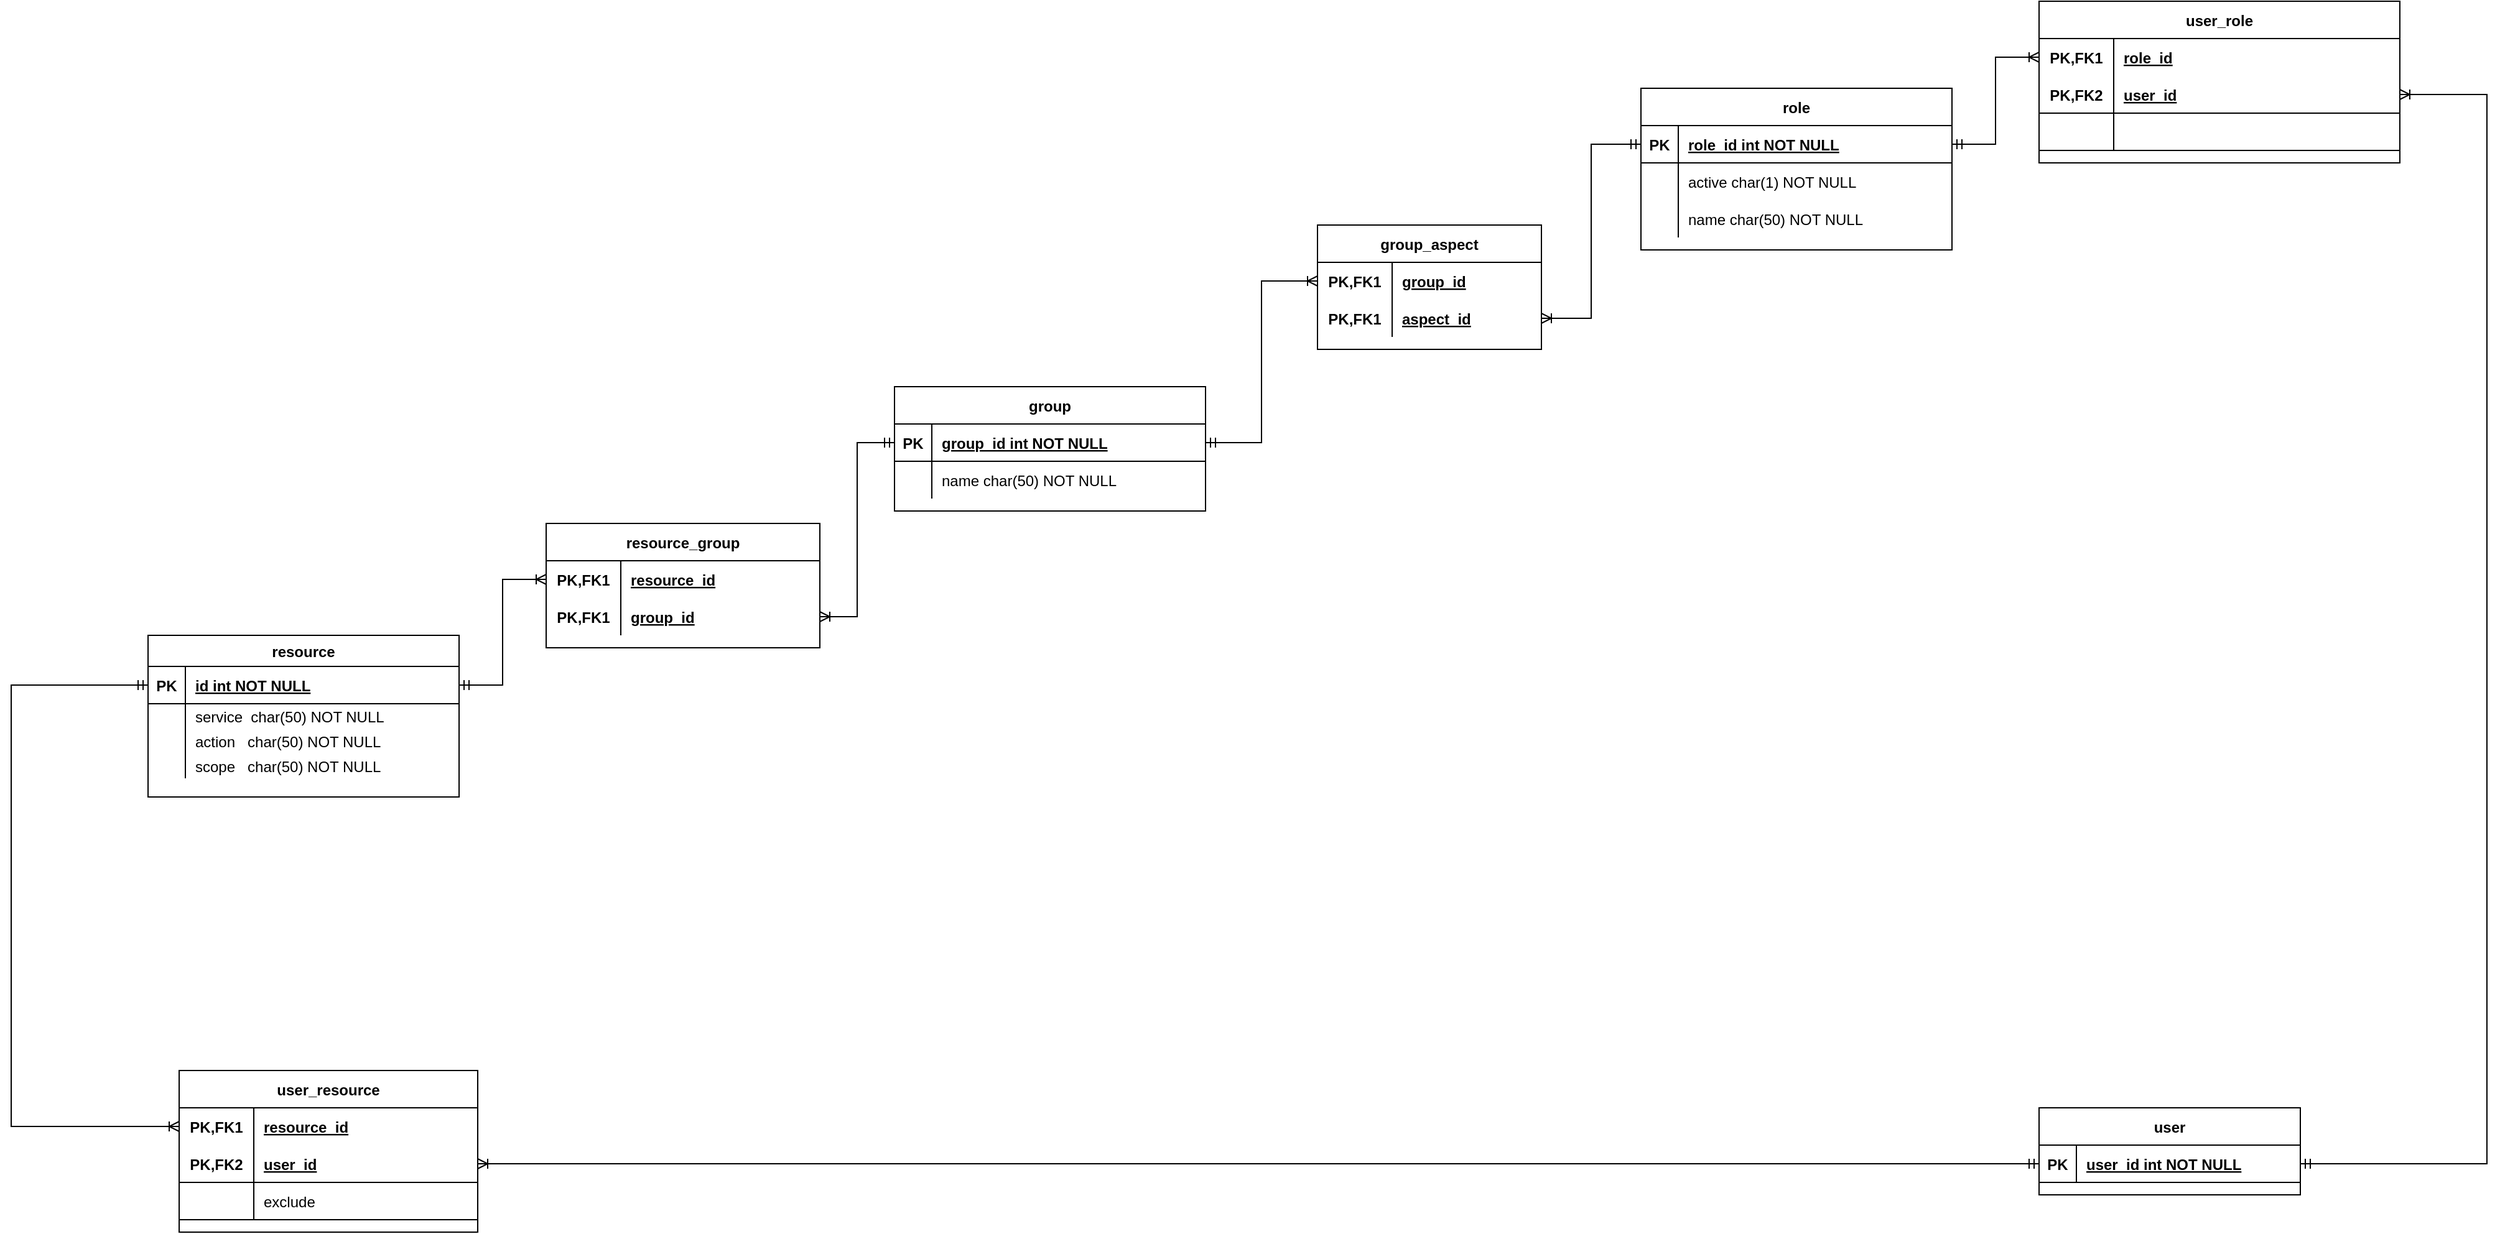 <mxfile version="20.7.2" type="github" pages="2">
  <diagram id="vpA5XLZKy8t70ce2IM3E" name="Page-1">
    <mxGraphModel dx="3835" dy="3790" grid="1" gridSize="10" guides="1" tooltips="1" connect="1" arrows="1" fold="1" page="1" pageScale="1" pageWidth="850" pageHeight="1100" math="0" shadow="0">
      <root>
        <mxCell id="0" />
        <mxCell id="1" parent="0" />
        <mxCell id="_7QOpW3elr4ISn7wNZMr-1" value="role" style="shape=table;startSize=30;container=1;collapsible=1;childLayout=tableLayout;fixedRows=1;rowLines=0;fontStyle=1;align=center;resizeLast=1;" parent="1" vertex="1">
          <mxGeometry x="750" y="-2040" width="250" height="130" as="geometry" />
        </mxCell>
        <mxCell id="_7QOpW3elr4ISn7wNZMr-2" value="" style="shape=partialRectangle;collapsible=0;dropTarget=0;pointerEvents=0;fillColor=none;points=[[0,0.5],[1,0.5]];portConstraint=eastwest;top=0;left=0;right=0;bottom=1;" parent="_7QOpW3elr4ISn7wNZMr-1" vertex="1">
          <mxGeometry y="30" width="250" height="30" as="geometry" />
        </mxCell>
        <mxCell id="_7QOpW3elr4ISn7wNZMr-3" value="PK" style="shape=partialRectangle;overflow=hidden;connectable=0;fillColor=none;top=0;left=0;bottom=0;right=0;fontStyle=1;" parent="_7QOpW3elr4ISn7wNZMr-2" vertex="1">
          <mxGeometry width="30" height="30" as="geometry">
            <mxRectangle width="30" height="30" as="alternateBounds" />
          </mxGeometry>
        </mxCell>
        <mxCell id="_7QOpW3elr4ISn7wNZMr-4" value="role_id int NOT NULL " style="shape=partialRectangle;overflow=hidden;connectable=0;fillColor=none;top=0;left=0;bottom=0;right=0;align=left;spacingLeft=6;fontStyle=5;" parent="_7QOpW3elr4ISn7wNZMr-2" vertex="1">
          <mxGeometry x="30" width="220" height="30" as="geometry">
            <mxRectangle width="220" height="30" as="alternateBounds" />
          </mxGeometry>
        </mxCell>
        <mxCell id="_7QOpW3elr4ISn7wNZMr-5" value="" style="shape=partialRectangle;collapsible=0;dropTarget=0;pointerEvents=0;fillColor=none;points=[[0,0.5],[1,0.5]];portConstraint=eastwest;top=0;left=0;right=0;bottom=0;" parent="_7QOpW3elr4ISn7wNZMr-1" vertex="1">
          <mxGeometry y="60" width="250" height="30" as="geometry" />
        </mxCell>
        <mxCell id="_7QOpW3elr4ISn7wNZMr-6" value="" style="shape=partialRectangle;overflow=hidden;connectable=0;fillColor=none;top=0;left=0;bottom=0;right=0;" parent="_7QOpW3elr4ISn7wNZMr-5" vertex="1">
          <mxGeometry width="30" height="30" as="geometry">
            <mxRectangle width="30" height="30" as="alternateBounds" />
          </mxGeometry>
        </mxCell>
        <mxCell id="_7QOpW3elr4ISn7wNZMr-7" value="active char(1) NOT NULL" style="shape=partialRectangle;overflow=hidden;connectable=0;fillColor=none;top=0;left=0;bottom=0;right=0;align=left;spacingLeft=6;" parent="_7QOpW3elr4ISn7wNZMr-5" vertex="1">
          <mxGeometry x="30" width="220" height="30" as="geometry">
            <mxRectangle width="220" height="30" as="alternateBounds" />
          </mxGeometry>
        </mxCell>
        <mxCell id="_7QOpW3elr4ISn7wNZMr-8" value="" style="shape=partialRectangle;collapsible=0;dropTarget=0;pointerEvents=0;fillColor=none;points=[[0,0.5],[1,0.5]];portConstraint=eastwest;top=0;left=0;right=0;bottom=0;" parent="_7QOpW3elr4ISn7wNZMr-1" vertex="1">
          <mxGeometry y="90" width="250" height="30" as="geometry" />
        </mxCell>
        <mxCell id="_7QOpW3elr4ISn7wNZMr-9" value="" style="shape=partialRectangle;overflow=hidden;connectable=0;fillColor=none;top=0;left=0;bottom=0;right=0;" parent="_7QOpW3elr4ISn7wNZMr-8" vertex="1">
          <mxGeometry width="30" height="30" as="geometry">
            <mxRectangle width="30" height="30" as="alternateBounds" />
          </mxGeometry>
        </mxCell>
        <mxCell id="_7QOpW3elr4ISn7wNZMr-10" value="name char(50) NOT NULL" style="shape=partialRectangle;overflow=hidden;connectable=0;fillColor=none;top=0;left=0;bottom=0;right=0;align=left;spacingLeft=6;" parent="_7QOpW3elr4ISn7wNZMr-8" vertex="1">
          <mxGeometry x="30" width="220" height="30" as="geometry">
            <mxRectangle width="220" height="30" as="alternateBounds" />
          </mxGeometry>
        </mxCell>
        <mxCell id="_7QOpW3elr4ISn7wNZMr-11" value="user" style="shape=table;startSize=30;container=1;collapsible=1;childLayout=tableLayout;fixedRows=1;rowLines=0;fontStyle=1;align=center;resizeLast=1;" parent="1" vertex="1">
          <mxGeometry x="1070" y="-1220" width="210" height="70" as="geometry" />
        </mxCell>
        <mxCell id="_7QOpW3elr4ISn7wNZMr-12" value="" style="shape=partialRectangle;collapsible=0;dropTarget=0;pointerEvents=0;fillColor=none;points=[[0,0.5],[1,0.5]];portConstraint=eastwest;top=0;left=0;right=0;bottom=1;" parent="_7QOpW3elr4ISn7wNZMr-11" vertex="1">
          <mxGeometry y="30" width="210" height="30" as="geometry" />
        </mxCell>
        <mxCell id="_7QOpW3elr4ISn7wNZMr-13" value="PK" style="shape=partialRectangle;overflow=hidden;connectable=0;fillColor=none;top=0;left=0;bottom=0;right=0;fontStyle=1;" parent="_7QOpW3elr4ISn7wNZMr-12" vertex="1">
          <mxGeometry width="30" height="30" as="geometry">
            <mxRectangle width="30" height="30" as="alternateBounds" />
          </mxGeometry>
        </mxCell>
        <mxCell id="_7QOpW3elr4ISn7wNZMr-14" value="user_id int NOT NULL " style="shape=partialRectangle;overflow=hidden;connectable=0;fillColor=none;top=0;left=0;bottom=0;right=0;align=left;spacingLeft=6;fontStyle=5;" parent="_7QOpW3elr4ISn7wNZMr-12" vertex="1">
          <mxGeometry x="30" width="180" height="30" as="geometry">
            <mxRectangle width="180" height="30" as="alternateBounds" />
          </mxGeometry>
        </mxCell>
        <mxCell id="_7QOpW3elr4ISn7wNZMr-15" value="resource" style="shape=table;startSize=25;container=1;collapsible=1;childLayout=tableLayout;fixedRows=1;rowLines=0;fontStyle=1;align=center;resizeLast=1;" parent="1" vertex="1">
          <mxGeometry x="-450" y="-1600" width="250" height="130" as="geometry" />
        </mxCell>
        <mxCell id="_7QOpW3elr4ISn7wNZMr-16" value="" style="shape=partialRectangle;collapsible=0;dropTarget=0;pointerEvents=0;fillColor=none;points=[[0,0.5],[1,0.5]];portConstraint=eastwest;top=0;left=0;right=0;bottom=1;" parent="_7QOpW3elr4ISn7wNZMr-15" vertex="1">
          <mxGeometry y="25" width="250" height="30" as="geometry" />
        </mxCell>
        <mxCell id="_7QOpW3elr4ISn7wNZMr-17" value="PK" style="shape=partialRectangle;overflow=hidden;connectable=0;fillColor=none;top=0;left=0;bottom=0;right=0;fontStyle=1;" parent="_7QOpW3elr4ISn7wNZMr-16" vertex="1">
          <mxGeometry width="30" height="30" as="geometry">
            <mxRectangle width="30" height="30" as="alternateBounds" />
          </mxGeometry>
        </mxCell>
        <mxCell id="_7QOpW3elr4ISn7wNZMr-18" value="id int NOT NULL " style="shape=partialRectangle;overflow=hidden;connectable=0;fillColor=none;top=0;left=0;bottom=0;right=0;align=left;spacingLeft=6;fontStyle=5;" parent="_7QOpW3elr4ISn7wNZMr-16" vertex="1">
          <mxGeometry x="30" width="220" height="30" as="geometry">
            <mxRectangle width="220" height="30" as="alternateBounds" />
          </mxGeometry>
        </mxCell>
        <mxCell id="_7QOpW3elr4ISn7wNZMr-19" value="" style="shape=partialRectangle;collapsible=0;dropTarget=0;pointerEvents=0;fillColor=none;points=[[0,0.5],[1,0.5]];portConstraint=eastwest;top=0;left=0;right=0;bottom=0;" parent="_7QOpW3elr4ISn7wNZMr-15" vertex="1">
          <mxGeometry y="55" width="250" height="20" as="geometry" />
        </mxCell>
        <mxCell id="_7QOpW3elr4ISn7wNZMr-20" value="" style="shape=partialRectangle;overflow=hidden;connectable=0;fillColor=none;top=0;left=0;bottom=0;right=0;" parent="_7QOpW3elr4ISn7wNZMr-19" vertex="1">
          <mxGeometry width="30" height="20" as="geometry">
            <mxRectangle width="30" height="20" as="alternateBounds" />
          </mxGeometry>
        </mxCell>
        <mxCell id="_7QOpW3elr4ISn7wNZMr-21" value="service  char(50) NOT NULL" style="shape=partialRectangle;overflow=hidden;connectable=0;fillColor=none;top=0;left=0;bottom=0;right=0;align=left;spacingLeft=6;" parent="_7QOpW3elr4ISn7wNZMr-19" vertex="1">
          <mxGeometry x="30" width="220" height="20" as="geometry">
            <mxRectangle width="220" height="20" as="alternateBounds" />
          </mxGeometry>
        </mxCell>
        <mxCell id="_7QOpW3elr4ISn7wNZMr-22" style="shape=partialRectangle;collapsible=0;dropTarget=0;pointerEvents=0;fillColor=none;points=[[0,0.5],[1,0.5]];portConstraint=eastwest;top=0;left=0;right=0;bottom=0;" parent="_7QOpW3elr4ISn7wNZMr-15" vertex="1">
          <mxGeometry y="75" width="250" height="20" as="geometry" />
        </mxCell>
        <mxCell id="_7QOpW3elr4ISn7wNZMr-23" style="shape=partialRectangle;overflow=hidden;connectable=0;fillColor=none;top=0;left=0;bottom=0;right=0;" parent="_7QOpW3elr4ISn7wNZMr-22" vertex="1">
          <mxGeometry width="30" height="20" as="geometry">
            <mxRectangle width="30" height="20" as="alternateBounds" />
          </mxGeometry>
        </mxCell>
        <mxCell id="_7QOpW3elr4ISn7wNZMr-24" value="action   char(50) NOT NULL" style="shape=partialRectangle;overflow=hidden;connectable=0;fillColor=none;top=0;left=0;bottom=0;right=0;align=left;spacingLeft=6;" parent="_7QOpW3elr4ISn7wNZMr-22" vertex="1">
          <mxGeometry x="30" width="220" height="20" as="geometry">
            <mxRectangle width="220" height="20" as="alternateBounds" />
          </mxGeometry>
        </mxCell>
        <mxCell id="_7QOpW3elr4ISn7wNZMr-25" style="shape=partialRectangle;collapsible=0;dropTarget=0;pointerEvents=0;fillColor=none;points=[[0,0.5],[1,0.5]];portConstraint=eastwest;top=0;left=0;right=0;bottom=0;" parent="_7QOpW3elr4ISn7wNZMr-15" vertex="1">
          <mxGeometry y="95" width="250" height="20" as="geometry" />
        </mxCell>
        <mxCell id="_7QOpW3elr4ISn7wNZMr-26" style="shape=partialRectangle;overflow=hidden;connectable=0;fillColor=none;top=0;left=0;bottom=0;right=0;" parent="_7QOpW3elr4ISn7wNZMr-25" vertex="1">
          <mxGeometry width="30" height="20" as="geometry">
            <mxRectangle width="30" height="20" as="alternateBounds" />
          </mxGeometry>
        </mxCell>
        <mxCell id="_7QOpW3elr4ISn7wNZMr-27" value="scope   char(50) NOT NULL" style="shape=partialRectangle;overflow=hidden;connectable=0;fillColor=none;top=0;left=0;bottom=0;right=0;align=left;spacingLeft=6;" parent="_7QOpW3elr4ISn7wNZMr-25" vertex="1">
          <mxGeometry x="30" width="220" height="20" as="geometry">
            <mxRectangle width="220" height="20" as="alternateBounds" />
          </mxGeometry>
        </mxCell>
        <mxCell id="_7QOpW3elr4ISn7wNZMr-28" value="user_role" style="shape=table;startSize=30;container=1;collapsible=1;childLayout=tableLayout;fixedRows=1;rowLines=0;fontStyle=1;align=center;resizeLast=1;" parent="1" vertex="1">
          <mxGeometry x="1070" y="-2110" width="290" height="130" as="geometry" />
        </mxCell>
        <mxCell id="_7QOpW3elr4ISn7wNZMr-29" value="" style="shape=tableRow;horizontal=0;startSize=0;swimlaneHead=0;swimlaneBody=0;fillColor=none;collapsible=0;dropTarget=0;points=[[0,0.5],[1,0.5]];portConstraint=eastwest;top=0;left=0;right=0;bottom=0;" parent="_7QOpW3elr4ISn7wNZMr-28" vertex="1">
          <mxGeometry y="30" width="290" height="30" as="geometry" />
        </mxCell>
        <mxCell id="_7QOpW3elr4ISn7wNZMr-30" value="PK,FK1" style="shape=partialRectangle;connectable=0;fillColor=none;top=0;left=0;bottom=0;right=0;fontStyle=1;overflow=hidden;" parent="_7QOpW3elr4ISn7wNZMr-29" vertex="1">
          <mxGeometry width="60" height="30" as="geometry">
            <mxRectangle width="60" height="30" as="alternateBounds" />
          </mxGeometry>
        </mxCell>
        <mxCell id="_7QOpW3elr4ISn7wNZMr-31" value="role_id" style="shape=partialRectangle;connectable=0;fillColor=none;top=0;left=0;bottom=0;right=0;align=left;spacingLeft=6;fontStyle=5;overflow=hidden;" parent="_7QOpW3elr4ISn7wNZMr-29" vertex="1">
          <mxGeometry x="60" width="230" height="30" as="geometry">
            <mxRectangle width="230" height="30" as="alternateBounds" />
          </mxGeometry>
        </mxCell>
        <mxCell id="_7QOpW3elr4ISn7wNZMr-32" value="" style="shape=tableRow;horizontal=0;startSize=0;swimlaneHead=0;swimlaneBody=0;fillColor=none;collapsible=0;dropTarget=0;points=[[0,0.5],[1,0.5]];portConstraint=eastwest;top=0;left=0;right=0;bottom=1;" parent="_7QOpW3elr4ISn7wNZMr-28" vertex="1">
          <mxGeometry y="60" width="290" height="30" as="geometry" />
        </mxCell>
        <mxCell id="_7QOpW3elr4ISn7wNZMr-33" value="PK,FK2" style="shape=partialRectangle;connectable=0;fillColor=none;top=0;left=0;bottom=0;right=0;fontStyle=1;overflow=hidden;" parent="_7QOpW3elr4ISn7wNZMr-32" vertex="1">
          <mxGeometry width="60" height="30" as="geometry">
            <mxRectangle width="60" height="30" as="alternateBounds" />
          </mxGeometry>
        </mxCell>
        <mxCell id="_7QOpW3elr4ISn7wNZMr-34" value="user_id" style="shape=partialRectangle;connectable=0;fillColor=none;top=0;left=0;bottom=0;right=0;align=left;spacingLeft=6;fontStyle=5;overflow=hidden;" parent="_7QOpW3elr4ISn7wNZMr-32" vertex="1">
          <mxGeometry x="60" width="230" height="30" as="geometry">
            <mxRectangle width="230" height="30" as="alternateBounds" />
          </mxGeometry>
        </mxCell>
        <mxCell id="_7QOpW3elr4ISn7wNZMr-35" style="shape=tableRow;horizontal=0;startSize=0;swimlaneHead=0;swimlaneBody=0;fillColor=none;collapsible=0;dropTarget=0;points=[[0,0.5],[1,0.5]];portConstraint=eastwest;top=0;left=0;right=0;bottom=1;" parent="_7QOpW3elr4ISn7wNZMr-28" vertex="1">
          <mxGeometry y="90" width="290" height="30" as="geometry" />
        </mxCell>
        <mxCell id="_7QOpW3elr4ISn7wNZMr-36" style="shape=partialRectangle;connectable=0;fillColor=none;top=0;left=0;bottom=0;right=0;fontStyle=1;overflow=hidden;" parent="_7QOpW3elr4ISn7wNZMr-35" vertex="1">
          <mxGeometry width="60" height="30" as="geometry">
            <mxRectangle width="60" height="30" as="alternateBounds" />
          </mxGeometry>
        </mxCell>
        <mxCell id="_7QOpW3elr4ISn7wNZMr-37" value=" " style="shape=partialRectangle;connectable=0;fillColor=none;top=0;left=0;bottom=0;right=0;align=left;spacingLeft=6;fontStyle=0;overflow=hidden;" parent="_7QOpW3elr4ISn7wNZMr-35" vertex="1">
          <mxGeometry x="60" width="230" height="30" as="geometry">
            <mxRectangle width="230" height="30" as="alternateBounds" />
          </mxGeometry>
        </mxCell>
        <mxCell id="_7QOpW3elr4ISn7wNZMr-38" value="group_aspect" style="shape=table;startSize=30;container=1;collapsible=1;childLayout=tableLayout;fixedRows=1;rowLines=0;fontStyle=1;align=center;resizeLast=1;" parent="1" vertex="1">
          <mxGeometry x="490" y="-1930" width="180" height="100" as="geometry" />
        </mxCell>
        <mxCell id="_7QOpW3elr4ISn7wNZMr-39" value="" style="shape=tableRow;horizontal=0;startSize=0;swimlaneHead=0;swimlaneBody=0;fillColor=none;collapsible=0;dropTarget=0;points=[[0,0.5],[1,0.5]];portConstraint=eastwest;top=0;left=0;right=0;bottom=0;" parent="_7QOpW3elr4ISn7wNZMr-38" vertex="1">
          <mxGeometry y="30" width="180" height="30" as="geometry" />
        </mxCell>
        <mxCell id="_7QOpW3elr4ISn7wNZMr-40" value="PK,FK1" style="shape=partialRectangle;connectable=0;fillColor=none;top=0;left=0;bottom=0;right=0;fontStyle=1;overflow=hidden;" parent="_7QOpW3elr4ISn7wNZMr-39" vertex="1">
          <mxGeometry width="60" height="30" as="geometry">
            <mxRectangle width="60" height="30" as="alternateBounds" />
          </mxGeometry>
        </mxCell>
        <mxCell id="_7QOpW3elr4ISn7wNZMr-41" value="group_id" style="shape=partialRectangle;connectable=0;fillColor=none;top=0;left=0;bottom=0;right=0;align=left;spacingLeft=6;fontStyle=5;overflow=hidden;" parent="_7QOpW3elr4ISn7wNZMr-39" vertex="1">
          <mxGeometry x="60" width="120" height="30" as="geometry">
            <mxRectangle width="120" height="30" as="alternateBounds" />
          </mxGeometry>
        </mxCell>
        <mxCell id="_7QOpW3elr4ISn7wNZMr-42" value="" style="shape=tableRow;horizontal=0;startSize=0;swimlaneHead=0;swimlaneBody=0;fillColor=none;collapsible=0;dropTarget=0;points=[[0,0.5],[1,0.5]];portConstraint=eastwest;top=0;left=0;right=0;bottom=0;" parent="_7QOpW3elr4ISn7wNZMr-38" vertex="1">
          <mxGeometry y="60" width="180" height="30" as="geometry" />
        </mxCell>
        <mxCell id="_7QOpW3elr4ISn7wNZMr-43" value="PK,FK1" style="shape=partialRectangle;connectable=0;fillColor=none;top=0;left=0;bottom=0;right=0;fontStyle=1;overflow=hidden;" parent="_7QOpW3elr4ISn7wNZMr-42" vertex="1">
          <mxGeometry width="60" height="30" as="geometry">
            <mxRectangle width="60" height="30" as="alternateBounds" />
          </mxGeometry>
        </mxCell>
        <mxCell id="_7QOpW3elr4ISn7wNZMr-44" value="aspect_id" style="shape=partialRectangle;connectable=0;fillColor=none;top=0;left=0;bottom=0;right=0;align=left;spacingLeft=6;fontStyle=5;overflow=hidden;" parent="_7QOpW3elr4ISn7wNZMr-42" vertex="1">
          <mxGeometry x="60" width="120" height="30" as="geometry">
            <mxRectangle width="120" height="30" as="alternateBounds" />
          </mxGeometry>
        </mxCell>
        <mxCell id="_7QOpW3elr4ISn7wNZMr-45" value="" style="edgeStyle=orthogonalEdgeStyle;fontSize=12;html=1;endArrow=ERoneToMany;startArrow=ERmandOne;rounded=0;elbow=vertical;entryX=0;entryY=0.5;entryDx=0;entryDy=0;" parent="1" source="_7QOpW3elr4ISn7wNZMr-16" target="_7QOpW3elr4ISn7wNZMr-62" edge="1">
          <mxGeometry width="100" height="100" relative="1" as="geometry">
            <mxPoint x="-140" y="-1130" as="sourcePoint" />
            <mxPoint x="-40" y="-1230" as="targetPoint" />
          </mxGeometry>
        </mxCell>
        <mxCell id="_7QOpW3elr4ISn7wNZMr-46" value="" style="edgeStyle=orthogonalEdgeStyle;fontSize=12;html=1;endArrow=ERoneToMany;startArrow=ERmandOne;rounded=0;elbow=vertical;entryX=1;entryY=0.5;entryDx=0;entryDy=0;exitX=0;exitY=0.5;exitDx=0;exitDy=0;" parent="1" source="_7QOpW3elr4ISn7wNZMr-2" target="_7QOpW3elr4ISn7wNZMr-42" edge="1">
          <mxGeometry width="100" height="100" relative="1" as="geometry">
            <mxPoint x="160" y="-1010" as="sourcePoint" />
            <mxPoint x="260" y="-1110" as="targetPoint" />
          </mxGeometry>
        </mxCell>
        <mxCell id="_7QOpW3elr4ISn7wNZMr-47" value="" style="edgeStyle=orthogonalEdgeStyle;fontSize=12;html=1;endArrow=ERoneToMany;startArrow=ERmandOne;rounded=0;elbow=vertical;exitX=1;exitY=0.5;exitDx=0;exitDy=0;entryX=0;entryY=0.5;entryDx=0;entryDy=0;" parent="1" source="_7QOpW3elr4ISn7wNZMr-2" target="_7QOpW3elr4ISn7wNZMr-29" edge="1">
          <mxGeometry width="100" height="100" relative="1" as="geometry">
            <mxPoint x="235" y="-890" as="sourcePoint" />
            <mxPoint x="335" y="-990" as="targetPoint" />
          </mxGeometry>
        </mxCell>
        <mxCell id="_7QOpW3elr4ISn7wNZMr-48" value="" style="edgeStyle=orthogonalEdgeStyle;fontSize=12;html=1;endArrow=ERoneToMany;startArrow=ERmandOne;rounded=0;elbow=vertical;exitX=1;exitY=0.5;exitDx=0;exitDy=0;entryX=1;entryY=0.5;entryDx=0;entryDy=0;" parent="1" source="_7QOpW3elr4ISn7wNZMr-12" target="_7QOpW3elr4ISn7wNZMr-32" edge="1">
          <mxGeometry width="100" height="100" relative="1" as="geometry">
            <mxPoint x="540" y="-1060" as="sourcePoint" />
            <mxPoint x="540" y="-760" as="targetPoint" />
            <Array as="points">
              <mxPoint x="1430" y="-1175" />
              <mxPoint x="1430" y="-2035" />
            </Array>
          </mxGeometry>
        </mxCell>
        <mxCell id="_7QOpW3elr4ISn7wNZMr-49" value="user_resource" style="shape=table;startSize=30;container=1;collapsible=1;childLayout=tableLayout;fixedRows=1;rowLines=0;fontStyle=1;align=center;resizeLast=1;" parent="1" vertex="1">
          <mxGeometry x="-425" y="-1250" width="240" height="130" as="geometry" />
        </mxCell>
        <mxCell id="_7QOpW3elr4ISn7wNZMr-50" value="" style="shape=tableRow;horizontal=0;startSize=0;swimlaneHead=0;swimlaneBody=0;fillColor=none;collapsible=0;dropTarget=0;points=[[0,0.5],[1,0.5]];portConstraint=eastwest;top=0;left=0;right=0;bottom=0;" parent="_7QOpW3elr4ISn7wNZMr-49" vertex="1">
          <mxGeometry y="30" width="240" height="30" as="geometry" />
        </mxCell>
        <mxCell id="_7QOpW3elr4ISn7wNZMr-51" value="PK,FK1" style="shape=partialRectangle;connectable=0;fillColor=none;top=0;left=0;bottom=0;right=0;fontStyle=1;overflow=hidden;" parent="_7QOpW3elr4ISn7wNZMr-50" vertex="1">
          <mxGeometry width="60" height="30" as="geometry">
            <mxRectangle width="60" height="30" as="alternateBounds" />
          </mxGeometry>
        </mxCell>
        <mxCell id="_7QOpW3elr4ISn7wNZMr-52" value="resource_id" style="shape=partialRectangle;connectable=0;fillColor=none;top=0;left=0;bottom=0;right=0;align=left;spacingLeft=6;fontStyle=5;overflow=hidden;" parent="_7QOpW3elr4ISn7wNZMr-50" vertex="1">
          <mxGeometry x="60" width="180" height="30" as="geometry">
            <mxRectangle width="180" height="30" as="alternateBounds" />
          </mxGeometry>
        </mxCell>
        <mxCell id="_7QOpW3elr4ISn7wNZMr-53" value="" style="shape=tableRow;horizontal=0;startSize=0;swimlaneHead=0;swimlaneBody=0;fillColor=none;collapsible=0;dropTarget=0;points=[[0,0.5],[1,0.5]];portConstraint=eastwest;top=0;left=0;right=0;bottom=1;" parent="_7QOpW3elr4ISn7wNZMr-49" vertex="1">
          <mxGeometry y="60" width="240" height="30" as="geometry" />
        </mxCell>
        <mxCell id="_7QOpW3elr4ISn7wNZMr-54" value="PK,FK2" style="shape=partialRectangle;connectable=0;fillColor=none;top=0;left=0;bottom=0;right=0;fontStyle=1;overflow=hidden;" parent="_7QOpW3elr4ISn7wNZMr-53" vertex="1">
          <mxGeometry width="60" height="30" as="geometry">
            <mxRectangle width="60" height="30" as="alternateBounds" />
          </mxGeometry>
        </mxCell>
        <mxCell id="_7QOpW3elr4ISn7wNZMr-55" value="user_id" style="shape=partialRectangle;connectable=0;fillColor=none;top=0;left=0;bottom=0;right=0;align=left;spacingLeft=6;fontStyle=5;overflow=hidden;" parent="_7QOpW3elr4ISn7wNZMr-53" vertex="1">
          <mxGeometry x="60" width="180" height="30" as="geometry">
            <mxRectangle width="180" height="30" as="alternateBounds" />
          </mxGeometry>
        </mxCell>
        <mxCell id="_7QOpW3elr4ISn7wNZMr-56" style="shape=tableRow;horizontal=0;startSize=0;swimlaneHead=0;swimlaneBody=0;fillColor=none;collapsible=0;dropTarget=0;points=[[0,0.5],[1,0.5]];portConstraint=eastwest;top=0;left=0;right=0;bottom=1;" parent="_7QOpW3elr4ISn7wNZMr-49" vertex="1">
          <mxGeometry y="90" width="240" height="30" as="geometry" />
        </mxCell>
        <mxCell id="_7QOpW3elr4ISn7wNZMr-57" style="shape=partialRectangle;connectable=0;fillColor=none;top=0;left=0;bottom=0;right=0;fontStyle=1;overflow=hidden;" parent="_7QOpW3elr4ISn7wNZMr-56" vertex="1">
          <mxGeometry width="60" height="30" as="geometry">
            <mxRectangle width="60" height="30" as="alternateBounds" />
          </mxGeometry>
        </mxCell>
        <mxCell id="_7QOpW3elr4ISn7wNZMr-58" value="exclude" style="shape=partialRectangle;connectable=0;fillColor=none;top=0;left=0;bottom=0;right=0;align=left;spacingLeft=6;fontStyle=0;overflow=hidden;" parent="_7QOpW3elr4ISn7wNZMr-56" vertex="1">
          <mxGeometry x="60" width="180" height="30" as="geometry">
            <mxRectangle width="180" height="30" as="alternateBounds" />
          </mxGeometry>
        </mxCell>
        <mxCell id="_7QOpW3elr4ISn7wNZMr-59" value="" style="edgeStyle=entityRelationEdgeStyle;fontSize=12;html=1;endArrow=ERoneToMany;startArrow=ERmandOne;rounded=0;elbow=vertical;entryX=1;entryY=0.5;entryDx=0;entryDy=0;exitX=0;exitY=0.5;exitDx=0;exitDy=0;" parent="1" source="_7QOpW3elr4ISn7wNZMr-12" target="_7QOpW3elr4ISn7wNZMr-53" edge="1">
          <mxGeometry width="100" height="100" relative="1" as="geometry">
            <mxPoint x="-40" y="-830.0" as="sourcePoint" />
            <mxPoint x="50" y="-830.0" as="targetPoint" />
          </mxGeometry>
        </mxCell>
        <mxCell id="_7QOpW3elr4ISn7wNZMr-60" value="" style="edgeStyle=orthogonalEdgeStyle;fontSize=12;html=1;endArrow=ERoneToMany;startArrow=ERmandOne;rounded=0;elbow=vertical;jumpStyle=none;entryX=0;entryY=0.5;entryDx=0;entryDy=0;exitX=0;exitY=0.5;exitDx=0;exitDy=0;" parent="1" source="_7QOpW3elr4ISn7wNZMr-16" target="_7QOpW3elr4ISn7wNZMr-50" edge="1">
          <mxGeometry width="100" height="100" relative="1" as="geometry">
            <mxPoint x="-450" y="-1090" as="sourcePoint" />
            <mxPoint x="-620" y="-820" as="targetPoint" />
            <Array as="points">
              <mxPoint x="-560" y="-1560" />
              <mxPoint x="-560" y="-1205" />
            </Array>
          </mxGeometry>
        </mxCell>
        <mxCell id="_7QOpW3elr4ISn7wNZMr-61" value="resource_group" style="shape=table;startSize=30;container=1;collapsible=1;childLayout=tableLayout;fixedRows=1;rowLines=0;fontStyle=1;align=center;resizeLast=1;" parent="1" vertex="1">
          <mxGeometry x="-130" y="-1690" width="220" height="100" as="geometry" />
        </mxCell>
        <mxCell id="_7QOpW3elr4ISn7wNZMr-62" value="" style="shape=tableRow;horizontal=0;startSize=0;swimlaneHead=0;swimlaneBody=0;fillColor=none;collapsible=0;dropTarget=0;points=[[0,0.5],[1,0.5]];portConstraint=eastwest;top=0;left=0;right=0;bottom=0;" parent="_7QOpW3elr4ISn7wNZMr-61" vertex="1">
          <mxGeometry y="30" width="220" height="30" as="geometry" />
        </mxCell>
        <mxCell id="_7QOpW3elr4ISn7wNZMr-63" value="PK,FK1" style="shape=partialRectangle;connectable=0;fillColor=none;top=0;left=0;bottom=0;right=0;fontStyle=1;overflow=hidden;" parent="_7QOpW3elr4ISn7wNZMr-62" vertex="1">
          <mxGeometry width="60" height="30" as="geometry">
            <mxRectangle width="60" height="30" as="alternateBounds" />
          </mxGeometry>
        </mxCell>
        <mxCell id="_7QOpW3elr4ISn7wNZMr-64" value="resource_id" style="shape=partialRectangle;connectable=0;fillColor=none;top=0;left=0;bottom=0;right=0;align=left;spacingLeft=6;fontStyle=5;overflow=hidden;" parent="_7QOpW3elr4ISn7wNZMr-62" vertex="1">
          <mxGeometry x="60" width="160" height="30" as="geometry">
            <mxRectangle width="160" height="30" as="alternateBounds" />
          </mxGeometry>
        </mxCell>
        <mxCell id="_7QOpW3elr4ISn7wNZMr-65" value="" style="shape=tableRow;horizontal=0;startSize=0;swimlaneHead=0;swimlaneBody=0;fillColor=none;collapsible=0;dropTarget=0;points=[[0,0.5],[1,0.5]];portConstraint=eastwest;top=0;left=0;right=0;bottom=0;" parent="_7QOpW3elr4ISn7wNZMr-61" vertex="1">
          <mxGeometry y="60" width="220" height="30" as="geometry" />
        </mxCell>
        <mxCell id="_7QOpW3elr4ISn7wNZMr-66" value="PK,FK1" style="shape=partialRectangle;connectable=0;fillColor=none;top=0;left=0;bottom=0;right=0;fontStyle=1;overflow=hidden;" parent="_7QOpW3elr4ISn7wNZMr-65" vertex="1">
          <mxGeometry width="60" height="30" as="geometry">
            <mxRectangle width="60" height="30" as="alternateBounds" />
          </mxGeometry>
        </mxCell>
        <mxCell id="_7QOpW3elr4ISn7wNZMr-67" value="group_id" style="shape=partialRectangle;connectable=0;fillColor=none;top=0;left=0;bottom=0;right=0;align=left;spacingLeft=6;fontStyle=5;overflow=hidden;" parent="_7QOpW3elr4ISn7wNZMr-65" vertex="1">
          <mxGeometry x="60" width="160" height="30" as="geometry">
            <mxRectangle width="160" height="30" as="alternateBounds" />
          </mxGeometry>
        </mxCell>
        <mxCell id="_7QOpW3elr4ISn7wNZMr-68" value="" style="edgeStyle=orthogonalEdgeStyle;fontSize=12;html=1;endArrow=ERoneToMany;startArrow=ERmandOne;rounded=0;elbow=vertical;entryX=1;entryY=0.5;entryDx=0;entryDy=0;exitX=0;exitY=0.5;exitDx=0;exitDy=0;" parent="1" source="_7QOpW3elr4ISn7wNZMr-70" target="_7QOpW3elr4ISn7wNZMr-65" edge="1">
          <mxGeometry width="100" height="100" relative="1" as="geometry">
            <mxPoint x="160" y="-1215" as="sourcePoint" />
            <mxPoint x="180" y="-1500" as="targetPoint" />
          </mxGeometry>
        </mxCell>
        <mxCell id="_7QOpW3elr4ISn7wNZMr-69" value="group" style="shape=table;startSize=30;container=1;collapsible=1;childLayout=tableLayout;fixedRows=1;rowLines=0;fontStyle=1;align=center;resizeLast=1;" parent="1" vertex="1">
          <mxGeometry x="150" y="-1800" width="250" height="100" as="geometry" />
        </mxCell>
        <mxCell id="_7QOpW3elr4ISn7wNZMr-70" value="" style="shape=partialRectangle;collapsible=0;dropTarget=0;pointerEvents=0;fillColor=none;points=[[0,0.5],[1,0.5]];portConstraint=eastwest;top=0;left=0;right=0;bottom=1;" parent="_7QOpW3elr4ISn7wNZMr-69" vertex="1">
          <mxGeometry y="30" width="250" height="30" as="geometry" />
        </mxCell>
        <mxCell id="_7QOpW3elr4ISn7wNZMr-71" value="PK" style="shape=partialRectangle;overflow=hidden;connectable=0;fillColor=none;top=0;left=0;bottom=0;right=0;fontStyle=1;" parent="_7QOpW3elr4ISn7wNZMr-70" vertex="1">
          <mxGeometry width="30" height="30" as="geometry">
            <mxRectangle width="30" height="30" as="alternateBounds" />
          </mxGeometry>
        </mxCell>
        <mxCell id="_7QOpW3elr4ISn7wNZMr-72" value="group_id int NOT NULL " style="shape=partialRectangle;overflow=hidden;connectable=0;fillColor=none;top=0;left=0;bottom=0;right=0;align=left;spacingLeft=6;fontStyle=5;" parent="_7QOpW3elr4ISn7wNZMr-70" vertex="1">
          <mxGeometry x="30" width="220" height="30" as="geometry">
            <mxRectangle width="220" height="30" as="alternateBounds" />
          </mxGeometry>
        </mxCell>
        <mxCell id="_7QOpW3elr4ISn7wNZMr-73" value="" style="shape=partialRectangle;collapsible=0;dropTarget=0;pointerEvents=0;fillColor=none;points=[[0,0.5],[1,0.5]];portConstraint=eastwest;top=0;left=0;right=0;bottom=0;" parent="_7QOpW3elr4ISn7wNZMr-69" vertex="1">
          <mxGeometry y="60" width="250" height="30" as="geometry" />
        </mxCell>
        <mxCell id="_7QOpW3elr4ISn7wNZMr-74" value="" style="shape=partialRectangle;overflow=hidden;connectable=0;fillColor=none;top=0;left=0;bottom=0;right=0;" parent="_7QOpW3elr4ISn7wNZMr-73" vertex="1">
          <mxGeometry width="30" height="30" as="geometry">
            <mxRectangle width="30" height="30" as="alternateBounds" />
          </mxGeometry>
        </mxCell>
        <mxCell id="_7QOpW3elr4ISn7wNZMr-75" value="name char(50) NOT NULL" style="shape=partialRectangle;overflow=hidden;connectable=0;fillColor=none;top=0;left=0;bottom=0;right=0;align=left;spacingLeft=6;" parent="_7QOpW3elr4ISn7wNZMr-73" vertex="1">
          <mxGeometry x="30" width="220" height="30" as="geometry">
            <mxRectangle width="220" height="30" as="alternateBounds" />
          </mxGeometry>
        </mxCell>
        <mxCell id="_7QOpW3elr4ISn7wNZMr-76" value="" style="edgeStyle=orthogonalEdgeStyle;fontSize=12;html=1;endArrow=ERoneToMany;startArrow=ERmandOne;rounded=0;elbow=vertical;entryX=0;entryY=0.5;entryDx=0;entryDy=0;exitX=1;exitY=0.5;exitDx=0;exitDy=0;" parent="1" source="_7QOpW3elr4ISn7wNZMr-70" target="_7QOpW3elr4ISn7wNZMr-39" edge="1">
          <mxGeometry width="100" height="100" relative="1" as="geometry">
            <mxPoint x="560" y="-1620" as="sourcePoint" />
            <mxPoint x="470" y="-1460" as="targetPoint" />
          </mxGeometry>
        </mxCell>
      </root>
    </mxGraphModel>
  </diagram>
  <diagram id="HSpxQB3Onya_c0PPC5Ff" name="ACL">
    <mxGraphModel dx="1706" dy="4209" grid="1" gridSize="10" guides="1" tooltips="1" connect="1" arrows="1" fold="1" page="1" pageScale="1" pageWidth="850" pageHeight="1100" math="0" shadow="0">
      <root>
        <mxCell id="0" />
        <mxCell id="1" parent="0" />
        <mxCell id="bHw-juQRGuiBpITvrYK4-1" value="application_access" style="shape=table;startSize=30;container=1;collapsible=1;childLayout=tableLayout;fixedRows=1;rowLines=0;fontStyle=1;align=center;resizeLast=1;" vertex="1" parent="1">
          <mxGeometry x="1060" y="-1900" width="290" height="100" as="geometry" />
        </mxCell>
        <mxCell id="bHw-juQRGuiBpITvrYK4-2" value="" style="shape=tableRow;horizontal=0;startSize=0;swimlaneHead=0;swimlaneBody=0;fillColor=none;collapsible=0;dropTarget=0;points=[[0,0.5],[1,0.5]];portConstraint=eastwest;top=0;left=0;right=0;bottom=0;" vertex="1" parent="bHw-juQRGuiBpITvrYK4-1">
          <mxGeometry y="30" width="290" height="30" as="geometry" />
        </mxCell>
        <mxCell id="bHw-juQRGuiBpITvrYK4-3" value="PK,FK1" style="shape=partialRectangle;connectable=0;fillColor=none;top=0;left=0;bottom=0;right=0;fontStyle=1;overflow=hidden;" vertex="1" parent="bHw-juQRGuiBpITvrYK4-2">
          <mxGeometry width="60" height="30" as="geometry">
            <mxRectangle width="60" height="30" as="alternateBounds" />
          </mxGeometry>
        </mxCell>
        <mxCell id="bHw-juQRGuiBpITvrYK4-4" value="to_user_id" style="shape=partialRectangle;connectable=0;fillColor=none;top=0;left=0;bottom=0;right=0;align=left;spacingLeft=6;fontStyle=5;overflow=hidden;" vertex="1" parent="bHw-juQRGuiBpITvrYK4-2">
          <mxGeometry x="60" width="230" height="30" as="geometry">
            <mxRectangle width="230" height="30" as="alternateBounds" />
          </mxGeometry>
        </mxCell>
        <mxCell id="bHw-juQRGuiBpITvrYK4-5" value="" style="shape=tableRow;horizontal=0;startSize=0;swimlaneHead=0;swimlaneBody=0;fillColor=none;collapsible=0;dropTarget=0;points=[[0,0.5],[1,0.5]];portConstraint=eastwest;top=0;left=0;right=0;bottom=1;" vertex="1" parent="bHw-juQRGuiBpITvrYK4-1">
          <mxGeometry y="60" width="290" height="30" as="geometry" />
        </mxCell>
        <mxCell id="bHw-juQRGuiBpITvrYK4-6" value="PK,FK2" style="shape=partialRectangle;connectable=0;fillColor=none;top=0;left=0;bottom=0;right=0;fontStyle=1;overflow=hidden;" vertex="1" parent="bHw-juQRGuiBpITvrYK4-5">
          <mxGeometry width="60" height="30" as="geometry">
            <mxRectangle width="60" height="30" as="alternateBounds" />
          </mxGeometry>
        </mxCell>
        <mxCell id="bHw-juQRGuiBpITvrYK4-7" value="from_user_id" style="shape=partialRectangle;connectable=0;fillColor=none;top=0;left=0;bottom=0;right=0;align=left;spacingLeft=6;fontStyle=5;overflow=hidden;" vertex="1" parent="bHw-juQRGuiBpITvrYK4-5">
          <mxGeometry x="60" width="230" height="30" as="geometry">
            <mxRectangle width="230" height="30" as="alternateBounds" />
          </mxGeometry>
        </mxCell>
        <mxCell id="sV1Ykidy9cXRt9e10dmE-5" value="user_application" style="shape=table;startSize=30;container=1;collapsible=1;childLayout=tableLayout;fixedRows=1;rowLines=0;fontStyle=1;align=center;resizeLast=1;" vertex="1" parent="1">
          <mxGeometry x="710" y="-1610" width="290" height="130" as="geometry" />
        </mxCell>
        <mxCell id="sV1Ykidy9cXRt9e10dmE-6" value="" style="shape=tableRow;horizontal=0;startSize=0;swimlaneHead=0;swimlaneBody=0;fillColor=none;collapsible=0;dropTarget=0;points=[[0,0.5],[1,0.5]];portConstraint=eastwest;top=0;left=0;right=0;bottom=0;" vertex="1" parent="sV1Ykidy9cXRt9e10dmE-5">
          <mxGeometry y="30" width="290" height="30" as="geometry" />
        </mxCell>
        <mxCell id="sV1Ykidy9cXRt9e10dmE-7" value="PK,FK1" style="shape=partialRectangle;connectable=0;fillColor=none;top=0;left=0;bottom=0;right=0;fontStyle=1;overflow=hidden;" vertex="1" parent="sV1Ykidy9cXRt9e10dmE-6">
          <mxGeometry width="60" height="30" as="geometry">
            <mxRectangle width="60" height="30" as="alternateBounds" />
          </mxGeometry>
        </mxCell>
        <mxCell id="sV1Ykidy9cXRt9e10dmE-8" value="assigned_to_id" style="shape=partialRectangle;connectable=0;fillColor=none;top=0;left=0;bottom=0;right=0;align=left;spacingLeft=6;fontStyle=5;overflow=hidden;" vertex="1" parent="sV1Ykidy9cXRt9e10dmE-6">
          <mxGeometry x="60" width="230" height="30" as="geometry">
            <mxRectangle width="230" height="30" as="alternateBounds" />
          </mxGeometry>
        </mxCell>
        <mxCell id="sV1Ykidy9cXRt9e10dmE-9" value="" style="shape=tableRow;horizontal=0;startSize=0;swimlaneHead=0;swimlaneBody=0;fillColor=none;collapsible=0;dropTarget=0;points=[[0,0.5],[1,0.5]];portConstraint=eastwest;top=0;left=0;right=0;bottom=1;" vertex="1" parent="sV1Ykidy9cXRt9e10dmE-5">
          <mxGeometry y="60" width="290" height="30" as="geometry" />
        </mxCell>
        <mxCell id="sV1Ykidy9cXRt9e10dmE-10" value="PK" style="shape=partialRectangle;connectable=0;fillColor=none;top=0;left=0;bottom=0;right=0;fontStyle=1;overflow=hidden;" vertex="1" parent="sV1Ykidy9cXRt9e10dmE-9">
          <mxGeometry width="60" height="30" as="geometry">
            <mxRectangle width="60" height="30" as="alternateBounds" />
          </mxGeometry>
        </mxCell>
        <mxCell id="sV1Ykidy9cXRt9e10dmE-11" value="id" style="shape=partialRectangle;connectable=0;fillColor=none;top=0;left=0;bottom=0;right=0;align=left;spacingLeft=6;fontStyle=5;overflow=hidden;" vertex="1" parent="sV1Ykidy9cXRt9e10dmE-9">
          <mxGeometry x="60" width="230" height="30" as="geometry">
            <mxRectangle width="230" height="30" as="alternateBounds" />
          </mxGeometry>
        </mxCell>
        <mxCell id="sV1Ykidy9cXRt9e10dmE-12" style="shape=tableRow;horizontal=0;startSize=0;swimlaneHead=0;swimlaneBody=0;fillColor=none;collapsible=0;dropTarget=0;points=[[0,0.5],[1,0.5]];portConstraint=eastwest;top=0;left=0;right=0;bottom=1;" vertex="1" parent="sV1Ykidy9cXRt9e10dmE-5">
          <mxGeometry y="90" width="290" height="30" as="geometry" />
        </mxCell>
        <mxCell id="sV1Ykidy9cXRt9e10dmE-13" style="shape=partialRectangle;connectable=0;fillColor=none;top=0;left=0;bottom=0;right=0;fontStyle=1;overflow=hidden;" vertex="1" parent="sV1Ykidy9cXRt9e10dmE-12">
          <mxGeometry width="60" height="30" as="geometry">
            <mxRectangle width="60" height="30" as="alternateBounds" />
          </mxGeometry>
        </mxCell>
        <mxCell id="sV1Ykidy9cXRt9e10dmE-14" value=" " style="shape=partialRectangle;connectable=0;fillColor=none;top=0;left=0;bottom=0;right=0;align=left;spacingLeft=6;fontStyle=0;overflow=hidden;" vertex="1" parent="sV1Ykidy9cXRt9e10dmE-12">
          <mxGeometry x="60" width="230" height="30" as="geometry">
            <mxRectangle width="230" height="30" as="alternateBounds" />
          </mxGeometry>
        </mxCell>
        <mxCell id="sV1Ykidy9cXRt9e10dmE-16" style="edgeStyle=orthogonalEdgeStyle;rounded=0;orthogonalLoop=1;jettySize=auto;html=1;exitX=0.75;exitY=0;exitDx=0;exitDy=0;entryX=1;entryY=0.5;entryDx=0;entryDy=0;endArrow=ERoneToMany;endFill=0;startArrow=ERmandOne;startFill=0;" edge="1" parent="1" source="m0-tt-hotlnU5Es0AeV0-11" target="bHw-juQRGuiBpITvrYK4-2">
          <mxGeometry relative="1" as="geometry">
            <mxPoint x="1530" y="-2145" as="sourcePoint" />
          </mxGeometry>
        </mxCell>
        <mxCell id="sV1Ykidy9cXRt9e10dmE-17" style="edgeStyle=orthogonalEdgeStyle;rounded=0;orthogonalLoop=1;jettySize=auto;html=1;endArrow=ERoneToMany;endFill=0;entryX=1;entryY=0.5;entryDx=0;entryDy=0;startArrow=ERmandOne;startFill=0;" edge="1" parent="1" source="m0-tt-hotlnU5Es0AeV0-11" target="bHw-juQRGuiBpITvrYK4-5">
          <mxGeometry relative="1" as="geometry">
            <mxPoint x="1740" y="-2145" as="sourcePoint" />
            <mxPoint x="1560" y="-1930" as="targetPoint" />
          </mxGeometry>
        </mxCell>
        <mxCell id="m0-tt-hotlnU5Es0AeV0-1" value="role" style="shape=table;startSize=30;container=1;collapsible=1;childLayout=tableLayout;fixedRows=1;rowLines=0;fontStyle=1;align=center;resizeLast=1;" vertex="1" parent="1">
          <mxGeometry x="1440" y="-2530" width="250" height="130" as="geometry" />
        </mxCell>
        <mxCell id="m0-tt-hotlnU5Es0AeV0-2" value="" style="shape=partialRectangle;collapsible=0;dropTarget=0;pointerEvents=0;fillColor=none;points=[[0,0.5],[1,0.5]];portConstraint=eastwest;top=0;left=0;right=0;bottom=1;" vertex="1" parent="m0-tt-hotlnU5Es0AeV0-1">
          <mxGeometry y="30" width="250" height="30" as="geometry" />
        </mxCell>
        <mxCell id="m0-tt-hotlnU5Es0AeV0-3" value="PK" style="shape=partialRectangle;overflow=hidden;connectable=0;fillColor=none;top=0;left=0;bottom=0;right=0;fontStyle=1;" vertex="1" parent="m0-tt-hotlnU5Es0AeV0-2">
          <mxGeometry width="30" height="30" as="geometry">
            <mxRectangle width="30" height="30" as="alternateBounds" />
          </mxGeometry>
        </mxCell>
        <mxCell id="m0-tt-hotlnU5Es0AeV0-4" value="role_id int NOT NULL " style="shape=partialRectangle;overflow=hidden;connectable=0;fillColor=none;top=0;left=0;bottom=0;right=0;align=left;spacingLeft=6;fontStyle=5;" vertex="1" parent="m0-tt-hotlnU5Es0AeV0-2">
          <mxGeometry x="30" width="220" height="30" as="geometry">
            <mxRectangle width="220" height="30" as="alternateBounds" />
          </mxGeometry>
        </mxCell>
        <mxCell id="m0-tt-hotlnU5Es0AeV0-5" value="" style="shape=partialRectangle;collapsible=0;dropTarget=0;pointerEvents=0;fillColor=none;points=[[0,0.5],[1,0.5]];portConstraint=eastwest;top=0;left=0;right=0;bottom=0;" vertex="1" parent="m0-tt-hotlnU5Es0AeV0-1">
          <mxGeometry y="60" width="250" height="30" as="geometry" />
        </mxCell>
        <mxCell id="m0-tt-hotlnU5Es0AeV0-6" value="" style="shape=partialRectangle;overflow=hidden;connectable=0;fillColor=none;top=0;left=0;bottom=0;right=0;" vertex="1" parent="m0-tt-hotlnU5Es0AeV0-5">
          <mxGeometry width="30" height="30" as="geometry">
            <mxRectangle width="30" height="30" as="alternateBounds" />
          </mxGeometry>
        </mxCell>
        <mxCell id="m0-tt-hotlnU5Es0AeV0-7" value="active char(1) NOT NULL" style="shape=partialRectangle;overflow=hidden;connectable=0;fillColor=none;top=0;left=0;bottom=0;right=0;align=left;spacingLeft=6;" vertex="1" parent="m0-tt-hotlnU5Es0AeV0-5">
          <mxGeometry x="30" width="220" height="30" as="geometry">
            <mxRectangle width="220" height="30" as="alternateBounds" />
          </mxGeometry>
        </mxCell>
        <mxCell id="m0-tt-hotlnU5Es0AeV0-8" value="" style="shape=partialRectangle;collapsible=0;dropTarget=0;pointerEvents=0;fillColor=none;points=[[0,0.5],[1,0.5]];portConstraint=eastwest;top=0;left=0;right=0;bottom=0;" vertex="1" parent="m0-tt-hotlnU5Es0AeV0-1">
          <mxGeometry y="90" width="250" height="30" as="geometry" />
        </mxCell>
        <mxCell id="m0-tt-hotlnU5Es0AeV0-9" value="" style="shape=partialRectangle;overflow=hidden;connectable=0;fillColor=none;top=0;left=0;bottom=0;right=0;" vertex="1" parent="m0-tt-hotlnU5Es0AeV0-8">
          <mxGeometry width="30" height="30" as="geometry">
            <mxRectangle width="30" height="30" as="alternateBounds" />
          </mxGeometry>
        </mxCell>
        <mxCell id="m0-tt-hotlnU5Es0AeV0-10" value="name char(50) NOT NULL" style="shape=partialRectangle;overflow=hidden;connectable=0;fillColor=none;top=0;left=0;bottom=0;right=0;align=left;spacingLeft=6;" vertex="1" parent="m0-tt-hotlnU5Es0AeV0-8">
          <mxGeometry x="30" width="220" height="30" as="geometry">
            <mxRectangle width="220" height="30" as="alternateBounds" />
          </mxGeometry>
        </mxCell>
        <mxCell id="m0-tt-hotlnU5Es0AeV0-11" value="user" style="shape=table;startSize=30;container=1;collapsible=1;childLayout=tableLayout;fixedRows=1;rowLines=0;fontStyle=1;align=center;resizeLast=1;" vertex="1" parent="1">
          <mxGeometry x="1760" y="-1710" width="210" height="70" as="geometry" />
        </mxCell>
        <mxCell id="m0-tt-hotlnU5Es0AeV0-12" value="" style="shape=partialRectangle;collapsible=0;dropTarget=0;pointerEvents=0;fillColor=none;points=[[0,0.5],[1,0.5]];portConstraint=eastwest;top=0;left=0;right=0;bottom=1;" vertex="1" parent="m0-tt-hotlnU5Es0AeV0-11">
          <mxGeometry y="30" width="210" height="30" as="geometry" />
        </mxCell>
        <mxCell id="m0-tt-hotlnU5Es0AeV0-13" value="PK" style="shape=partialRectangle;overflow=hidden;connectable=0;fillColor=none;top=0;left=0;bottom=0;right=0;fontStyle=1;" vertex="1" parent="m0-tt-hotlnU5Es0AeV0-12">
          <mxGeometry width="30" height="30" as="geometry">
            <mxRectangle width="30" height="30" as="alternateBounds" />
          </mxGeometry>
        </mxCell>
        <mxCell id="m0-tt-hotlnU5Es0AeV0-14" value="user_id int NOT NULL " style="shape=partialRectangle;overflow=hidden;connectable=0;fillColor=none;top=0;left=0;bottom=0;right=0;align=left;spacingLeft=6;fontStyle=5;" vertex="1" parent="m0-tt-hotlnU5Es0AeV0-12">
          <mxGeometry x="30" width="180" height="30" as="geometry">
            <mxRectangle width="180" height="30" as="alternateBounds" />
          </mxGeometry>
        </mxCell>
        <mxCell id="m0-tt-hotlnU5Es0AeV0-15" value="resource" style="shape=table;startSize=25;container=1;collapsible=1;childLayout=tableLayout;fixedRows=1;rowLines=0;fontStyle=1;align=center;resizeLast=1;" vertex="1" parent="1">
          <mxGeometry x="240" y="-2090" width="250" height="130" as="geometry" />
        </mxCell>
        <mxCell id="m0-tt-hotlnU5Es0AeV0-16" value="" style="shape=partialRectangle;collapsible=0;dropTarget=0;pointerEvents=0;fillColor=none;points=[[0,0.5],[1,0.5]];portConstraint=eastwest;top=0;left=0;right=0;bottom=1;" vertex="1" parent="m0-tt-hotlnU5Es0AeV0-15">
          <mxGeometry y="25" width="250" height="30" as="geometry" />
        </mxCell>
        <mxCell id="m0-tt-hotlnU5Es0AeV0-17" value="PK" style="shape=partialRectangle;overflow=hidden;connectable=0;fillColor=none;top=0;left=0;bottom=0;right=0;fontStyle=1;" vertex="1" parent="m0-tt-hotlnU5Es0AeV0-16">
          <mxGeometry width="30" height="30" as="geometry">
            <mxRectangle width="30" height="30" as="alternateBounds" />
          </mxGeometry>
        </mxCell>
        <mxCell id="m0-tt-hotlnU5Es0AeV0-18" value="id int NOT NULL " style="shape=partialRectangle;overflow=hidden;connectable=0;fillColor=none;top=0;left=0;bottom=0;right=0;align=left;spacingLeft=6;fontStyle=5;" vertex="1" parent="m0-tt-hotlnU5Es0AeV0-16">
          <mxGeometry x="30" width="220" height="30" as="geometry">
            <mxRectangle width="220" height="30" as="alternateBounds" />
          </mxGeometry>
        </mxCell>
        <mxCell id="m0-tt-hotlnU5Es0AeV0-19" value="" style="shape=partialRectangle;collapsible=0;dropTarget=0;pointerEvents=0;fillColor=none;points=[[0,0.5],[1,0.5]];portConstraint=eastwest;top=0;left=0;right=0;bottom=0;" vertex="1" parent="m0-tt-hotlnU5Es0AeV0-15">
          <mxGeometry y="55" width="250" height="20" as="geometry" />
        </mxCell>
        <mxCell id="m0-tt-hotlnU5Es0AeV0-20" value="" style="shape=partialRectangle;overflow=hidden;connectable=0;fillColor=none;top=0;left=0;bottom=0;right=0;" vertex="1" parent="m0-tt-hotlnU5Es0AeV0-19">
          <mxGeometry width="30" height="20" as="geometry">
            <mxRectangle width="30" height="20" as="alternateBounds" />
          </mxGeometry>
        </mxCell>
        <mxCell id="m0-tt-hotlnU5Es0AeV0-21" value="service  char(50) NOT NULL" style="shape=partialRectangle;overflow=hidden;connectable=0;fillColor=none;top=0;left=0;bottom=0;right=0;align=left;spacingLeft=6;" vertex="1" parent="m0-tt-hotlnU5Es0AeV0-19">
          <mxGeometry x="30" width="220" height="20" as="geometry">
            <mxRectangle width="220" height="20" as="alternateBounds" />
          </mxGeometry>
        </mxCell>
        <mxCell id="m0-tt-hotlnU5Es0AeV0-22" style="shape=partialRectangle;collapsible=0;dropTarget=0;pointerEvents=0;fillColor=none;points=[[0,0.5],[1,0.5]];portConstraint=eastwest;top=0;left=0;right=0;bottom=0;" vertex="1" parent="m0-tt-hotlnU5Es0AeV0-15">
          <mxGeometry y="75" width="250" height="20" as="geometry" />
        </mxCell>
        <mxCell id="m0-tt-hotlnU5Es0AeV0-23" style="shape=partialRectangle;overflow=hidden;connectable=0;fillColor=none;top=0;left=0;bottom=0;right=0;" vertex="1" parent="m0-tt-hotlnU5Es0AeV0-22">
          <mxGeometry width="30" height="20" as="geometry">
            <mxRectangle width="30" height="20" as="alternateBounds" />
          </mxGeometry>
        </mxCell>
        <mxCell id="m0-tt-hotlnU5Es0AeV0-24" value="action   char(50) NOT NULL" style="shape=partialRectangle;overflow=hidden;connectable=0;fillColor=none;top=0;left=0;bottom=0;right=0;align=left;spacingLeft=6;" vertex="1" parent="m0-tt-hotlnU5Es0AeV0-22">
          <mxGeometry x="30" width="220" height="20" as="geometry">
            <mxRectangle width="220" height="20" as="alternateBounds" />
          </mxGeometry>
        </mxCell>
        <mxCell id="m0-tt-hotlnU5Es0AeV0-25" style="shape=partialRectangle;collapsible=0;dropTarget=0;pointerEvents=0;fillColor=none;points=[[0,0.5],[1,0.5]];portConstraint=eastwest;top=0;left=0;right=0;bottom=0;" vertex="1" parent="m0-tt-hotlnU5Es0AeV0-15">
          <mxGeometry y="95" width="250" height="20" as="geometry" />
        </mxCell>
        <mxCell id="m0-tt-hotlnU5Es0AeV0-26" style="shape=partialRectangle;overflow=hidden;connectable=0;fillColor=none;top=0;left=0;bottom=0;right=0;" vertex="1" parent="m0-tt-hotlnU5Es0AeV0-25">
          <mxGeometry width="30" height="20" as="geometry">
            <mxRectangle width="30" height="20" as="alternateBounds" />
          </mxGeometry>
        </mxCell>
        <mxCell id="m0-tt-hotlnU5Es0AeV0-27" value="scope   char(50) NOT NULL" style="shape=partialRectangle;overflow=hidden;connectable=0;fillColor=none;top=0;left=0;bottom=0;right=0;align=left;spacingLeft=6;" vertex="1" parent="m0-tt-hotlnU5Es0AeV0-25">
          <mxGeometry x="30" width="220" height="20" as="geometry">
            <mxRectangle width="220" height="20" as="alternateBounds" />
          </mxGeometry>
        </mxCell>
        <mxCell id="m0-tt-hotlnU5Es0AeV0-28" value="user_role" style="shape=table;startSize=30;container=1;collapsible=1;childLayout=tableLayout;fixedRows=1;rowLines=0;fontStyle=1;align=center;resizeLast=1;" vertex="1" parent="1">
          <mxGeometry x="1760" y="-2600" width="290" height="130" as="geometry" />
        </mxCell>
        <mxCell id="m0-tt-hotlnU5Es0AeV0-29" value="" style="shape=tableRow;horizontal=0;startSize=0;swimlaneHead=0;swimlaneBody=0;fillColor=none;collapsible=0;dropTarget=0;points=[[0,0.5],[1,0.5]];portConstraint=eastwest;top=0;left=0;right=0;bottom=0;" vertex="1" parent="m0-tt-hotlnU5Es0AeV0-28">
          <mxGeometry y="30" width="290" height="30" as="geometry" />
        </mxCell>
        <mxCell id="m0-tt-hotlnU5Es0AeV0-30" value="PK,FK1" style="shape=partialRectangle;connectable=0;fillColor=none;top=0;left=0;bottom=0;right=0;fontStyle=1;overflow=hidden;" vertex="1" parent="m0-tt-hotlnU5Es0AeV0-29">
          <mxGeometry width="60" height="30" as="geometry">
            <mxRectangle width="60" height="30" as="alternateBounds" />
          </mxGeometry>
        </mxCell>
        <mxCell id="m0-tt-hotlnU5Es0AeV0-31" value="role_id" style="shape=partialRectangle;connectable=0;fillColor=none;top=0;left=0;bottom=0;right=0;align=left;spacingLeft=6;fontStyle=5;overflow=hidden;" vertex="1" parent="m0-tt-hotlnU5Es0AeV0-29">
          <mxGeometry x="60" width="230" height="30" as="geometry">
            <mxRectangle width="230" height="30" as="alternateBounds" />
          </mxGeometry>
        </mxCell>
        <mxCell id="m0-tt-hotlnU5Es0AeV0-32" value="" style="shape=tableRow;horizontal=0;startSize=0;swimlaneHead=0;swimlaneBody=0;fillColor=none;collapsible=0;dropTarget=0;points=[[0,0.5],[1,0.5]];portConstraint=eastwest;top=0;left=0;right=0;bottom=1;" vertex="1" parent="m0-tt-hotlnU5Es0AeV0-28">
          <mxGeometry y="60" width="290" height="30" as="geometry" />
        </mxCell>
        <mxCell id="m0-tt-hotlnU5Es0AeV0-33" value="PK,FK2" style="shape=partialRectangle;connectable=0;fillColor=none;top=0;left=0;bottom=0;right=0;fontStyle=1;overflow=hidden;" vertex="1" parent="m0-tt-hotlnU5Es0AeV0-32">
          <mxGeometry width="60" height="30" as="geometry">
            <mxRectangle width="60" height="30" as="alternateBounds" />
          </mxGeometry>
        </mxCell>
        <mxCell id="m0-tt-hotlnU5Es0AeV0-34" value="user_id" style="shape=partialRectangle;connectable=0;fillColor=none;top=0;left=0;bottom=0;right=0;align=left;spacingLeft=6;fontStyle=5;overflow=hidden;" vertex="1" parent="m0-tt-hotlnU5Es0AeV0-32">
          <mxGeometry x="60" width="230" height="30" as="geometry">
            <mxRectangle width="230" height="30" as="alternateBounds" />
          </mxGeometry>
        </mxCell>
        <mxCell id="m0-tt-hotlnU5Es0AeV0-35" style="shape=tableRow;horizontal=0;startSize=0;swimlaneHead=0;swimlaneBody=0;fillColor=none;collapsible=0;dropTarget=0;points=[[0,0.5],[1,0.5]];portConstraint=eastwest;top=0;left=0;right=0;bottom=1;" vertex="1" parent="m0-tt-hotlnU5Es0AeV0-28">
          <mxGeometry y="90" width="290" height="30" as="geometry" />
        </mxCell>
        <mxCell id="m0-tt-hotlnU5Es0AeV0-36" style="shape=partialRectangle;connectable=0;fillColor=none;top=0;left=0;bottom=0;right=0;fontStyle=1;overflow=hidden;" vertex="1" parent="m0-tt-hotlnU5Es0AeV0-35">
          <mxGeometry width="60" height="30" as="geometry">
            <mxRectangle width="60" height="30" as="alternateBounds" />
          </mxGeometry>
        </mxCell>
        <mxCell id="m0-tt-hotlnU5Es0AeV0-37" value=" " style="shape=partialRectangle;connectable=0;fillColor=none;top=0;left=0;bottom=0;right=0;align=left;spacingLeft=6;fontStyle=0;overflow=hidden;" vertex="1" parent="m0-tt-hotlnU5Es0AeV0-35">
          <mxGeometry x="60" width="230" height="30" as="geometry">
            <mxRectangle width="230" height="30" as="alternateBounds" />
          </mxGeometry>
        </mxCell>
        <mxCell id="m0-tt-hotlnU5Es0AeV0-38" value="group_aspect" style="shape=table;startSize=30;container=1;collapsible=1;childLayout=tableLayout;fixedRows=1;rowLines=0;fontStyle=1;align=center;resizeLast=1;" vertex="1" parent="1">
          <mxGeometry x="1180" y="-2420" width="180" height="100" as="geometry" />
        </mxCell>
        <mxCell id="m0-tt-hotlnU5Es0AeV0-39" value="" style="shape=tableRow;horizontal=0;startSize=0;swimlaneHead=0;swimlaneBody=0;fillColor=none;collapsible=0;dropTarget=0;points=[[0,0.5],[1,0.5]];portConstraint=eastwest;top=0;left=0;right=0;bottom=0;" vertex="1" parent="m0-tt-hotlnU5Es0AeV0-38">
          <mxGeometry y="30" width="180" height="30" as="geometry" />
        </mxCell>
        <mxCell id="m0-tt-hotlnU5Es0AeV0-40" value="PK,FK1" style="shape=partialRectangle;connectable=0;fillColor=none;top=0;left=0;bottom=0;right=0;fontStyle=1;overflow=hidden;" vertex="1" parent="m0-tt-hotlnU5Es0AeV0-39">
          <mxGeometry width="60" height="30" as="geometry">
            <mxRectangle width="60" height="30" as="alternateBounds" />
          </mxGeometry>
        </mxCell>
        <mxCell id="m0-tt-hotlnU5Es0AeV0-41" value="group_id" style="shape=partialRectangle;connectable=0;fillColor=none;top=0;left=0;bottom=0;right=0;align=left;spacingLeft=6;fontStyle=5;overflow=hidden;" vertex="1" parent="m0-tt-hotlnU5Es0AeV0-39">
          <mxGeometry x="60" width="120" height="30" as="geometry">
            <mxRectangle width="120" height="30" as="alternateBounds" />
          </mxGeometry>
        </mxCell>
        <mxCell id="m0-tt-hotlnU5Es0AeV0-42" value="" style="shape=tableRow;horizontal=0;startSize=0;swimlaneHead=0;swimlaneBody=0;fillColor=none;collapsible=0;dropTarget=0;points=[[0,0.5],[1,0.5]];portConstraint=eastwest;top=0;left=0;right=0;bottom=0;" vertex="1" parent="m0-tt-hotlnU5Es0AeV0-38">
          <mxGeometry y="60" width="180" height="30" as="geometry" />
        </mxCell>
        <mxCell id="m0-tt-hotlnU5Es0AeV0-43" value="PK,FK1" style="shape=partialRectangle;connectable=0;fillColor=none;top=0;left=0;bottom=0;right=0;fontStyle=1;overflow=hidden;" vertex="1" parent="m0-tt-hotlnU5Es0AeV0-42">
          <mxGeometry width="60" height="30" as="geometry">
            <mxRectangle width="60" height="30" as="alternateBounds" />
          </mxGeometry>
        </mxCell>
        <mxCell id="m0-tt-hotlnU5Es0AeV0-44" value="aspect_id" style="shape=partialRectangle;connectable=0;fillColor=none;top=0;left=0;bottom=0;right=0;align=left;spacingLeft=6;fontStyle=5;overflow=hidden;" vertex="1" parent="m0-tt-hotlnU5Es0AeV0-42">
          <mxGeometry x="60" width="120" height="30" as="geometry">
            <mxRectangle width="120" height="30" as="alternateBounds" />
          </mxGeometry>
        </mxCell>
        <mxCell id="m0-tt-hotlnU5Es0AeV0-45" value="" style="edgeStyle=orthogonalEdgeStyle;fontSize=12;html=1;endArrow=ERoneToMany;startArrow=ERmandOne;rounded=0;elbow=vertical;entryX=0;entryY=0.5;entryDx=0;entryDy=0;" edge="1" parent="1" source="m0-tt-hotlnU5Es0AeV0-16" target="m0-tt-hotlnU5Es0AeV0-61">
          <mxGeometry width="100" height="100" relative="1" as="geometry">
            <mxPoint x="550" y="-1620" as="sourcePoint" />
            <mxPoint x="650" y="-1720" as="targetPoint" />
          </mxGeometry>
        </mxCell>
        <mxCell id="m0-tt-hotlnU5Es0AeV0-46" value="" style="edgeStyle=orthogonalEdgeStyle;fontSize=12;html=1;endArrow=ERoneToMany;startArrow=ERmandOne;rounded=0;elbow=vertical;entryX=1;entryY=0.5;entryDx=0;entryDy=0;exitX=0;exitY=0.5;exitDx=0;exitDy=0;" edge="1" parent="1" source="m0-tt-hotlnU5Es0AeV0-2" target="m0-tt-hotlnU5Es0AeV0-42">
          <mxGeometry width="100" height="100" relative="1" as="geometry">
            <mxPoint x="850" y="-1500" as="sourcePoint" />
            <mxPoint x="950" y="-1600" as="targetPoint" />
          </mxGeometry>
        </mxCell>
        <mxCell id="m0-tt-hotlnU5Es0AeV0-47" value="" style="edgeStyle=orthogonalEdgeStyle;fontSize=12;html=1;endArrow=ERoneToMany;startArrow=ERmandOne;rounded=0;elbow=vertical;exitX=1;exitY=0.5;exitDx=0;exitDy=0;entryX=0;entryY=0.5;entryDx=0;entryDy=0;" edge="1" parent="1" source="m0-tt-hotlnU5Es0AeV0-2" target="m0-tt-hotlnU5Es0AeV0-29">
          <mxGeometry width="100" height="100" relative="1" as="geometry">
            <mxPoint x="925" y="-1380" as="sourcePoint" />
            <mxPoint x="1025" y="-1480" as="targetPoint" />
          </mxGeometry>
        </mxCell>
        <mxCell id="m0-tt-hotlnU5Es0AeV0-48" value="" style="edgeStyle=orthogonalEdgeStyle;fontSize=12;html=1;endArrow=ERoneToMany;startArrow=ERmandOne;rounded=0;elbow=vertical;exitX=1;exitY=0.5;exitDx=0;exitDy=0;entryX=1;entryY=0.5;entryDx=0;entryDy=0;" edge="1" parent="1" source="m0-tt-hotlnU5Es0AeV0-12" target="m0-tt-hotlnU5Es0AeV0-32">
          <mxGeometry width="100" height="100" relative="1" as="geometry">
            <mxPoint x="1230" y="-1550" as="sourcePoint" />
            <mxPoint x="1230" y="-1250" as="targetPoint" />
            <Array as="points">
              <mxPoint x="2120" y="-1665" />
              <mxPoint x="2120" y="-2525" />
            </Array>
          </mxGeometry>
        </mxCell>
        <mxCell id="m0-tt-hotlnU5Es0AeV0-49" value="user_resource" style="shape=table;startSize=30;container=1;collapsible=1;childLayout=tableLayout;fixedRows=1;rowLines=0;fontStyle=1;align=center;resizeLast=1;" vertex="1" parent="1">
          <mxGeometry x="265" y="-1740" width="240" height="130" as="geometry" />
        </mxCell>
        <mxCell id="m0-tt-hotlnU5Es0AeV0-50" value="" style="shape=tableRow;horizontal=0;startSize=0;swimlaneHead=0;swimlaneBody=0;fillColor=none;collapsible=0;dropTarget=0;points=[[0,0.5],[1,0.5]];portConstraint=eastwest;top=0;left=0;right=0;bottom=0;" vertex="1" parent="m0-tt-hotlnU5Es0AeV0-49">
          <mxGeometry y="30" width="240" height="30" as="geometry" />
        </mxCell>
        <mxCell id="m0-tt-hotlnU5Es0AeV0-51" value="PK,FK1" style="shape=partialRectangle;connectable=0;fillColor=none;top=0;left=0;bottom=0;right=0;fontStyle=1;overflow=hidden;" vertex="1" parent="m0-tt-hotlnU5Es0AeV0-50">
          <mxGeometry width="60" height="30" as="geometry">
            <mxRectangle width="60" height="30" as="alternateBounds" />
          </mxGeometry>
        </mxCell>
        <mxCell id="m0-tt-hotlnU5Es0AeV0-52" value="resource_id" style="shape=partialRectangle;connectable=0;fillColor=none;top=0;left=0;bottom=0;right=0;align=left;spacingLeft=6;fontStyle=5;overflow=hidden;" vertex="1" parent="m0-tt-hotlnU5Es0AeV0-50">
          <mxGeometry x="60" width="180" height="30" as="geometry">
            <mxRectangle width="180" height="30" as="alternateBounds" />
          </mxGeometry>
        </mxCell>
        <mxCell id="m0-tt-hotlnU5Es0AeV0-53" value="" style="shape=tableRow;horizontal=0;startSize=0;swimlaneHead=0;swimlaneBody=0;fillColor=none;collapsible=0;dropTarget=0;points=[[0,0.5],[1,0.5]];portConstraint=eastwest;top=0;left=0;right=0;bottom=1;" vertex="1" parent="m0-tt-hotlnU5Es0AeV0-49">
          <mxGeometry y="60" width="240" height="30" as="geometry" />
        </mxCell>
        <mxCell id="m0-tt-hotlnU5Es0AeV0-54" value="PK,FK2" style="shape=partialRectangle;connectable=0;fillColor=none;top=0;left=0;bottom=0;right=0;fontStyle=1;overflow=hidden;" vertex="1" parent="m0-tt-hotlnU5Es0AeV0-53">
          <mxGeometry width="60" height="30" as="geometry">
            <mxRectangle width="60" height="30" as="alternateBounds" />
          </mxGeometry>
        </mxCell>
        <mxCell id="m0-tt-hotlnU5Es0AeV0-55" value="user_id" style="shape=partialRectangle;connectable=0;fillColor=none;top=0;left=0;bottom=0;right=0;align=left;spacingLeft=6;fontStyle=5;overflow=hidden;" vertex="1" parent="m0-tt-hotlnU5Es0AeV0-53">
          <mxGeometry x="60" width="180" height="30" as="geometry">
            <mxRectangle width="180" height="30" as="alternateBounds" />
          </mxGeometry>
        </mxCell>
        <mxCell id="m0-tt-hotlnU5Es0AeV0-56" style="shape=tableRow;horizontal=0;startSize=0;swimlaneHead=0;swimlaneBody=0;fillColor=none;collapsible=0;dropTarget=0;points=[[0,0.5],[1,0.5]];portConstraint=eastwest;top=0;left=0;right=0;bottom=1;" vertex="1" parent="m0-tt-hotlnU5Es0AeV0-49">
          <mxGeometry y="90" width="240" height="30" as="geometry" />
        </mxCell>
        <mxCell id="m0-tt-hotlnU5Es0AeV0-57" style="shape=partialRectangle;connectable=0;fillColor=none;top=0;left=0;bottom=0;right=0;fontStyle=1;overflow=hidden;" vertex="1" parent="m0-tt-hotlnU5Es0AeV0-56">
          <mxGeometry width="60" height="30" as="geometry">
            <mxRectangle width="60" height="30" as="alternateBounds" />
          </mxGeometry>
        </mxCell>
        <mxCell id="m0-tt-hotlnU5Es0AeV0-58" value="exclude" style="shape=partialRectangle;connectable=0;fillColor=none;top=0;left=0;bottom=0;right=0;align=left;spacingLeft=6;fontStyle=0;overflow=hidden;" vertex="1" parent="m0-tt-hotlnU5Es0AeV0-56">
          <mxGeometry x="60" width="180" height="30" as="geometry">
            <mxRectangle width="180" height="30" as="alternateBounds" />
          </mxGeometry>
        </mxCell>
        <mxCell id="m0-tt-hotlnU5Es0AeV0-59" value="" style="edgeStyle=entityRelationEdgeStyle;fontSize=12;html=1;endArrow=ERoneToMany;startArrow=ERmandOne;rounded=0;elbow=vertical;entryX=1;entryY=0.5;entryDx=0;entryDy=0;exitX=0;exitY=0.5;exitDx=0;exitDy=0;" edge="1" parent="1" source="m0-tt-hotlnU5Es0AeV0-12" target="m0-tt-hotlnU5Es0AeV0-53">
          <mxGeometry width="100" height="100" relative="1" as="geometry">
            <mxPoint x="650" y="-1320" as="sourcePoint" />
            <mxPoint x="740" y="-1320" as="targetPoint" />
          </mxGeometry>
        </mxCell>
        <mxCell id="m0-tt-hotlnU5Es0AeV0-60" value="resource_group" style="shape=table;startSize=30;container=1;collapsible=1;childLayout=tableLayout;fixedRows=1;rowLines=0;fontStyle=1;align=center;resizeLast=1;" vertex="1" parent="1">
          <mxGeometry x="560" y="-2180" width="220" height="100" as="geometry" />
        </mxCell>
        <mxCell id="m0-tt-hotlnU5Es0AeV0-61" value="" style="shape=tableRow;horizontal=0;startSize=0;swimlaneHead=0;swimlaneBody=0;fillColor=none;collapsible=0;dropTarget=0;points=[[0,0.5],[1,0.5]];portConstraint=eastwest;top=0;left=0;right=0;bottom=0;" vertex="1" parent="m0-tt-hotlnU5Es0AeV0-60">
          <mxGeometry y="30" width="220" height="30" as="geometry" />
        </mxCell>
        <mxCell id="m0-tt-hotlnU5Es0AeV0-62" value="PK,FK1" style="shape=partialRectangle;connectable=0;fillColor=none;top=0;left=0;bottom=0;right=0;fontStyle=1;overflow=hidden;" vertex="1" parent="m0-tt-hotlnU5Es0AeV0-61">
          <mxGeometry width="60" height="30" as="geometry">
            <mxRectangle width="60" height="30" as="alternateBounds" />
          </mxGeometry>
        </mxCell>
        <mxCell id="m0-tt-hotlnU5Es0AeV0-63" value="resource_id" style="shape=partialRectangle;connectable=0;fillColor=none;top=0;left=0;bottom=0;right=0;align=left;spacingLeft=6;fontStyle=5;overflow=hidden;" vertex="1" parent="m0-tt-hotlnU5Es0AeV0-61">
          <mxGeometry x="60" width="160" height="30" as="geometry">
            <mxRectangle width="160" height="30" as="alternateBounds" />
          </mxGeometry>
        </mxCell>
        <mxCell id="m0-tt-hotlnU5Es0AeV0-64" value="" style="shape=tableRow;horizontal=0;startSize=0;swimlaneHead=0;swimlaneBody=0;fillColor=none;collapsible=0;dropTarget=0;points=[[0,0.5],[1,0.5]];portConstraint=eastwest;top=0;left=0;right=0;bottom=0;" vertex="1" parent="m0-tt-hotlnU5Es0AeV0-60">
          <mxGeometry y="60" width="220" height="30" as="geometry" />
        </mxCell>
        <mxCell id="m0-tt-hotlnU5Es0AeV0-65" value="PK,FK1" style="shape=partialRectangle;connectable=0;fillColor=none;top=0;left=0;bottom=0;right=0;fontStyle=1;overflow=hidden;" vertex="1" parent="m0-tt-hotlnU5Es0AeV0-64">
          <mxGeometry width="60" height="30" as="geometry">
            <mxRectangle width="60" height="30" as="alternateBounds" />
          </mxGeometry>
        </mxCell>
        <mxCell id="m0-tt-hotlnU5Es0AeV0-66" value="group_id" style="shape=partialRectangle;connectable=0;fillColor=none;top=0;left=0;bottom=0;right=0;align=left;spacingLeft=6;fontStyle=5;overflow=hidden;" vertex="1" parent="m0-tt-hotlnU5Es0AeV0-64">
          <mxGeometry x="60" width="160" height="30" as="geometry">
            <mxRectangle width="160" height="30" as="alternateBounds" />
          </mxGeometry>
        </mxCell>
        <mxCell id="m0-tt-hotlnU5Es0AeV0-67" value="" style="edgeStyle=orthogonalEdgeStyle;fontSize=12;html=1;endArrow=ERoneToMany;startArrow=ERmandOne;rounded=0;elbow=vertical;entryX=1;entryY=0.5;entryDx=0;entryDy=0;exitX=0;exitY=0.5;exitDx=0;exitDy=0;" edge="1" parent="1" source="m0-tt-hotlnU5Es0AeV0-69" target="m0-tt-hotlnU5Es0AeV0-64">
          <mxGeometry width="100" height="100" relative="1" as="geometry">
            <mxPoint x="850" y="-1705" as="sourcePoint" />
            <mxPoint x="870" y="-1990" as="targetPoint" />
          </mxGeometry>
        </mxCell>
        <mxCell id="m0-tt-hotlnU5Es0AeV0-68" value="group" style="shape=table;startSize=30;container=1;collapsible=1;childLayout=tableLayout;fixedRows=1;rowLines=0;fontStyle=1;align=center;resizeLast=1;" vertex="1" parent="1">
          <mxGeometry x="840" y="-2290" width="250" height="100" as="geometry" />
        </mxCell>
        <mxCell id="m0-tt-hotlnU5Es0AeV0-69" value="" style="shape=partialRectangle;collapsible=0;dropTarget=0;pointerEvents=0;fillColor=none;points=[[0,0.5],[1,0.5]];portConstraint=eastwest;top=0;left=0;right=0;bottom=1;" vertex="1" parent="m0-tt-hotlnU5Es0AeV0-68">
          <mxGeometry y="30" width="250" height="30" as="geometry" />
        </mxCell>
        <mxCell id="m0-tt-hotlnU5Es0AeV0-70" value="PK" style="shape=partialRectangle;overflow=hidden;connectable=0;fillColor=none;top=0;left=0;bottom=0;right=0;fontStyle=1;" vertex="1" parent="m0-tt-hotlnU5Es0AeV0-69">
          <mxGeometry width="30" height="30" as="geometry">
            <mxRectangle width="30" height="30" as="alternateBounds" />
          </mxGeometry>
        </mxCell>
        <mxCell id="m0-tt-hotlnU5Es0AeV0-71" value="group_id int NOT NULL " style="shape=partialRectangle;overflow=hidden;connectable=0;fillColor=none;top=0;left=0;bottom=0;right=0;align=left;spacingLeft=6;fontStyle=5;" vertex="1" parent="m0-tt-hotlnU5Es0AeV0-69">
          <mxGeometry x="30" width="220" height="30" as="geometry">
            <mxRectangle width="220" height="30" as="alternateBounds" />
          </mxGeometry>
        </mxCell>
        <mxCell id="m0-tt-hotlnU5Es0AeV0-72" value="" style="shape=partialRectangle;collapsible=0;dropTarget=0;pointerEvents=0;fillColor=none;points=[[0,0.5],[1,0.5]];portConstraint=eastwest;top=0;left=0;right=0;bottom=0;" vertex="1" parent="m0-tt-hotlnU5Es0AeV0-68">
          <mxGeometry y="60" width="250" height="30" as="geometry" />
        </mxCell>
        <mxCell id="m0-tt-hotlnU5Es0AeV0-73" value="" style="shape=partialRectangle;overflow=hidden;connectable=0;fillColor=none;top=0;left=0;bottom=0;right=0;" vertex="1" parent="m0-tt-hotlnU5Es0AeV0-72">
          <mxGeometry width="30" height="30" as="geometry">
            <mxRectangle width="30" height="30" as="alternateBounds" />
          </mxGeometry>
        </mxCell>
        <mxCell id="m0-tt-hotlnU5Es0AeV0-74" value="name char(50) NOT NULL" style="shape=partialRectangle;overflow=hidden;connectable=0;fillColor=none;top=0;left=0;bottom=0;right=0;align=left;spacingLeft=6;" vertex="1" parent="m0-tt-hotlnU5Es0AeV0-72">
          <mxGeometry x="30" width="220" height="30" as="geometry">
            <mxRectangle width="220" height="30" as="alternateBounds" />
          </mxGeometry>
        </mxCell>
        <mxCell id="m0-tt-hotlnU5Es0AeV0-75" value="" style="edgeStyle=orthogonalEdgeStyle;fontSize=12;html=1;endArrow=ERoneToMany;startArrow=ERmandOne;rounded=0;elbow=vertical;entryX=0;entryY=0.5;entryDx=0;entryDy=0;exitX=1;exitY=0.5;exitDx=0;exitDy=0;" edge="1" parent="1" source="m0-tt-hotlnU5Es0AeV0-69" target="m0-tt-hotlnU5Es0AeV0-39">
          <mxGeometry width="100" height="100" relative="1" as="geometry">
            <mxPoint x="1250" y="-2110" as="sourcePoint" />
            <mxPoint x="1160" y="-1950" as="targetPoint" />
          </mxGeometry>
        </mxCell>
        <mxCell id="m0-tt-hotlnU5Es0AeV0-88" value="application_access" style="shape=table;startSize=30;container=1;collapsible=1;childLayout=tableLayout;fixedRows=1;rowLines=0;fontStyle=1;align=center;resizeLast=1;" vertex="1" parent="1">
          <mxGeometry x="1340" y="-1060" width="290" height="220" as="geometry" />
        </mxCell>
        <mxCell id="m0-tt-hotlnU5Es0AeV0-101" style="shape=tableRow;horizontal=0;startSize=0;swimlaneHead=0;swimlaneBody=0;fillColor=none;collapsible=0;dropTarget=0;points=[[0,0.5],[1,0.5]];portConstraint=eastwest;top=0;left=0;right=0;bottom=0;" vertex="1" parent="m0-tt-hotlnU5Es0AeV0-88">
          <mxGeometry y="30" width="290" height="30" as="geometry" />
        </mxCell>
        <mxCell id="m0-tt-hotlnU5Es0AeV0-102" value="PK" style="shape=partialRectangle;connectable=0;fillColor=none;top=0;left=0;bottom=0;right=0;fontStyle=1;overflow=hidden;" vertex="1" parent="m0-tt-hotlnU5Es0AeV0-101">
          <mxGeometry width="60" height="30" as="geometry">
            <mxRectangle width="60" height="30" as="alternateBounds" />
          </mxGeometry>
        </mxCell>
        <mxCell id="m0-tt-hotlnU5Es0AeV0-103" value="id" style="shape=partialRectangle;connectable=0;fillColor=none;top=0;left=0;bottom=0;right=0;align=left;spacingLeft=6;fontStyle=5;overflow=hidden;" vertex="1" parent="m0-tt-hotlnU5Es0AeV0-101">
          <mxGeometry x="60" width="230" height="30" as="geometry">
            <mxRectangle width="230" height="30" as="alternateBounds" />
          </mxGeometry>
        </mxCell>
        <mxCell id="m0-tt-hotlnU5Es0AeV0-89" value="" style="shape=tableRow;horizontal=0;startSize=0;swimlaneHead=0;swimlaneBody=0;fillColor=none;collapsible=0;dropTarget=0;points=[[0,0.5],[1,0.5]];portConstraint=eastwest;top=0;left=0;right=0;bottom=0;" vertex="1" parent="m0-tt-hotlnU5Es0AeV0-88">
          <mxGeometry y="60" width="290" height="30" as="geometry" />
        </mxCell>
        <mxCell id="m0-tt-hotlnU5Es0AeV0-90" value="" style="shape=partialRectangle;connectable=0;fillColor=none;top=0;left=0;bottom=0;right=0;fontStyle=1;overflow=hidden;" vertex="1" parent="m0-tt-hotlnU5Es0AeV0-89">
          <mxGeometry width="60" height="30" as="geometry">
            <mxRectangle width="60" height="30" as="alternateBounds" />
          </mxGeometry>
        </mxCell>
        <mxCell id="m0-tt-hotlnU5Es0AeV0-91" value="to_user_id" style="shape=partialRectangle;connectable=0;fillColor=none;top=0;left=0;bottom=0;right=0;align=left;spacingLeft=6;fontStyle=5;overflow=hidden;" vertex="1" parent="m0-tt-hotlnU5Es0AeV0-89">
          <mxGeometry x="60" width="230" height="30" as="geometry">
            <mxRectangle width="230" height="30" as="alternateBounds" />
          </mxGeometry>
        </mxCell>
        <mxCell id="m0-tt-hotlnU5Es0AeV0-92" value="" style="shape=tableRow;horizontal=0;startSize=0;swimlaneHead=0;swimlaneBody=0;fillColor=none;collapsible=0;dropTarget=0;points=[[0,0.5],[1,0.5]];portConstraint=eastwest;top=0;left=0;right=0;bottom=1;" vertex="1" parent="m0-tt-hotlnU5Es0AeV0-88">
          <mxGeometry y="90" width="290" height="30" as="geometry" />
        </mxCell>
        <mxCell id="m0-tt-hotlnU5Es0AeV0-93" value="" style="shape=partialRectangle;connectable=0;fillColor=none;top=0;left=0;bottom=0;right=0;fontStyle=1;overflow=hidden;" vertex="1" parent="m0-tt-hotlnU5Es0AeV0-92">
          <mxGeometry width="60" height="30" as="geometry">
            <mxRectangle width="60" height="30" as="alternateBounds" />
          </mxGeometry>
        </mxCell>
        <mxCell id="m0-tt-hotlnU5Es0AeV0-94" value="from_user_id" style="shape=partialRectangle;connectable=0;fillColor=none;top=0;left=0;bottom=0;right=0;align=left;spacingLeft=6;fontStyle=5;overflow=hidden;" vertex="1" parent="m0-tt-hotlnU5Es0AeV0-92">
          <mxGeometry x="60" width="230" height="30" as="geometry">
            <mxRectangle width="230" height="30" as="alternateBounds" />
          </mxGeometry>
        </mxCell>
        <mxCell id="m0-tt-hotlnU5Es0AeV0-95" style="shape=tableRow;horizontal=0;startSize=0;swimlaneHead=0;swimlaneBody=0;fillColor=none;collapsible=0;dropTarget=0;points=[[0,0.5],[1,0.5]];portConstraint=eastwest;top=0;left=0;right=0;bottom=1;" vertex="1" parent="m0-tt-hotlnU5Es0AeV0-88">
          <mxGeometry y="120" width="290" height="30" as="geometry" />
        </mxCell>
        <mxCell id="m0-tt-hotlnU5Es0AeV0-96" value="" style="shape=partialRectangle;connectable=0;fillColor=none;top=0;left=0;bottom=0;right=0;fontStyle=1;overflow=hidden;" vertex="1" parent="m0-tt-hotlnU5Es0AeV0-95">
          <mxGeometry width="60" height="30" as="geometry">
            <mxRectangle width="60" height="30" as="alternateBounds" />
          </mxGeometry>
        </mxCell>
        <mxCell id="m0-tt-hotlnU5Es0AeV0-97" value="valid_from " style="shape=partialRectangle;connectable=0;fillColor=none;top=0;left=0;bottom=0;right=0;align=left;spacingLeft=6;fontStyle=5;overflow=hidden;" vertex="1" parent="m0-tt-hotlnU5Es0AeV0-95">
          <mxGeometry x="60" width="230" height="30" as="geometry">
            <mxRectangle width="230" height="30" as="alternateBounds" />
          </mxGeometry>
        </mxCell>
        <mxCell id="m0-tt-hotlnU5Es0AeV0-98" style="shape=tableRow;horizontal=0;startSize=0;swimlaneHead=0;swimlaneBody=0;fillColor=none;collapsible=0;dropTarget=0;points=[[0,0.5],[1,0.5]];portConstraint=eastwest;top=0;left=0;right=0;bottom=1;" vertex="1" parent="m0-tt-hotlnU5Es0AeV0-88">
          <mxGeometry y="150" width="290" height="30" as="geometry" />
        </mxCell>
        <mxCell id="m0-tt-hotlnU5Es0AeV0-99" value="" style="shape=partialRectangle;connectable=0;fillColor=none;top=0;left=0;bottom=0;right=0;fontStyle=1;overflow=hidden;" vertex="1" parent="m0-tt-hotlnU5Es0AeV0-98">
          <mxGeometry width="60" height="30" as="geometry">
            <mxRectangle width="60" height="30" as="alternateBounds" />
          </mxGeometry>
        </mxCell>
        <mxCell id="m0-tt-hotlnU5Es0AeV0-100" value="valid_to" style="shape=partialRectangle;connectable=0;fillColor=none;top=0;left=0;bottom=0;right=0;align=left;spacingLeft=6;fontStyle=5;overflow=hidden;" vertex="1" parent="m0-tt-hotlnU5Es0AeV0-98">
          <mxGeometry x="60" width="230" height="30" as="geometry">
            <mxRectangle width="230" height="30" as="alternateBounds" />
          </mxGeometry>
        </mxCell>
        <mxCell id="m0-tt-hotlnU5Es0AeV0-104" style="shape=tableRow;horizontal=0;startSize=0;swimlaneHead=0;swimlaneBody=0;fillColor=none;collapsible=0;dropTarget=0;points=[[0,0.5],[1,0.5]];portConstraint=eastwest;top=0;left=0;right=0;bottom=1;" vertex="1" parent="m0-tt-hotlnU5Es0AeV0-88">
          <mxGeometry y="180" width="290" height="30" as="geometry" />
        </mxCell>
        <mxCell id="m0-tt-hotlnU5Es0AeV0-105" style="shape=partialRectangle;connectable=0;fillColor=none;top=0;left=0;bottom=0;right=0;fontStyle=1;overflow=hidden;" vertex="1" parent="m0-tt-hotlnU5Es0AeV0-104">
          <mxGeometry width="60" height="30" as="geometry">
            <mxRectangle width="60" height="30" as="alternateBounds" />
          </mxGeometry>
        </mxCell>
        <mxCell id="m0-tt-hotlnU5Es0AeV0-106" value="...basicEntityFields" style="shape=partialRectangle;connectable=0;fillColor=none;top=0;left=0;bottom=0;right=0;align=left;spacingLeft=6;fontStyle=5;overflow=hidden;" vertex="1" parent="m0-tt-hotlnU5Es0AeV0-104">
          <mxGeometry x="60" width="230" height="30" as="geometry">
            <mxRectangle width="230" height="30" as="alternateBounds" />
          </mxGeometry>
        </mxCell>
        <mxCell id="m0-tt-hotlnU5Es0AeV0-107" style="edgeStyle=orthogonalEdgeStyle;rounded=0;orthogonalLoop=1;jettySize=auto;html=1;endArrow=ERmandOne;endFill=0;entryX=1.003;entryY=0.753;entryDx=0;entryDy=0;startArrow=ERmandOne;startFill=0;exitX=0.05;exitY=0.998;exitDx=0;exitDy=0;exitPerimeter=0;entryPerimeter=0;" edge="1" parent="1" source="bHw-juQRGuiBpITvrYK4-5" target="sV1Ykidy9cXRt9e10dmE-6">
          <mxGeometry relative="1" as="geometry">
            <mxPoint x="1615.0" y="-1445" as="sourcePoint" />
            <mxPoint x="1100" y="-1560" as="targetPoint" />
          </mxGeometry>
        </mxCell>
      </root>
    </mxGraphModel>
  </diagram>
</mxfile>
